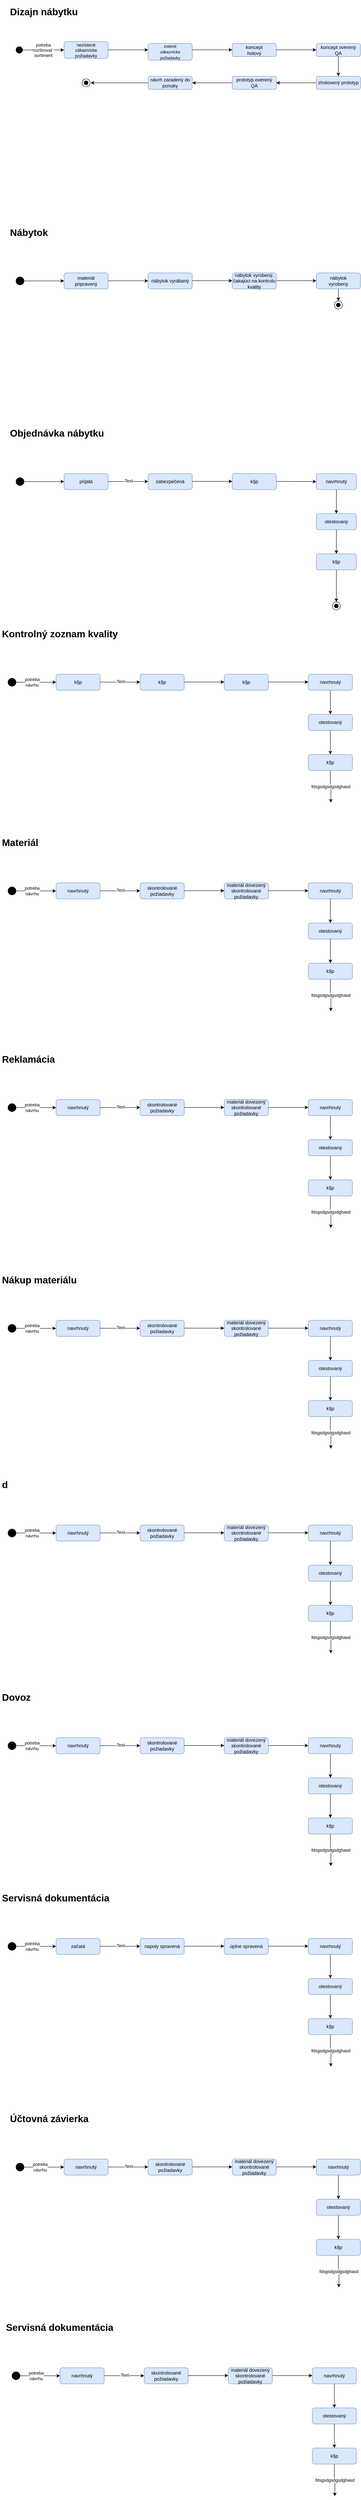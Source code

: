 <mxfile version="20.5.3" type="github">
  <diagram id="5nqnSMQBZ_BNACH58uK6" name="Page-1">
    <mxGraphModel dx="2370" dy="3533" grid="1" gridSize="10" guides="1" tooltips="1" connect="1" arrows="1" fold="1" page="1" pageScale="1" pageWidth="850" pageHeight="1100" math="0" shadow="0">
      <root>
        <mxCell id="0" />
        <mxCell id="1" parent="0" />
        <mxCell id="oIq1Fcmr9-6_nXg10YBY-58" value="" style="group" parent="1" vertex="1" connectable="0">
          <mxGeometry x="160" y="160" width="880" height="440" as="geometry" />
        </mxCell>
        <mxCell id="oIq1Fcmr9-6_nXg10YBY-4" value="&lt;h1&gt;Kontrolný zoznam kvality&lt;/h1&gt;" style="text;html=1;strokeColor=none;fillColor=none;spacing=5;spacingTop=-20;whiteSpace=wrap;overflow=hidden;rounded=0;" parent="oIq1Fcmr9-6_nXg10YBY-58" vertex="1">
          <mxGeometry width="330" height="40" as="geometry" />
        </mxCell>
        <mxCell id="oIq1Fcmr9-6_nXg10YBY-18" value="" style="ellipse;whiteSpace=wrap;html=1;aspect=fixed;fillColor=#000000;" parent="oIq1Fcmr9-6_nXg10YBY-58" vertex="1">
          <mxGeometry x="20" y="130.0" width="20" height="20" as="geometry" />
        </mxCell>
        <mxCell id="oIq1Fcmr9-6_nXg10YBY-19" value="k§p" style="rounded=1;whiteSpace=wrap;html=1;labelBackgroundColor=none;fillColor=#dae8fc;strokeColor=#6c8ebf;" parent="oIq1Fcmr9-6_nXg10YBY-58" vertex="1">
          <mxGeometry x="140" y="120" width="110" height="40" as="geometry" />
        </mxCell>
        <mxCell id="oIq1Fcmr9-6_nXg10YBY-29" style="edgeStyle=orthogonalEdgeStyle;rounded=0;orthogonalLoop=1;jettySize=auto;html=1;exitX=1;exitY=0.5;exitDx=0;exitDy=0;entryX=0;entryY=0.5;entryDx=0;entryDy=0;labelBackgroundColor=#FFFFFF;" parent="oIq1Fcmr9-6_nXg10YBY-58" source="oIq1Fcmr9-6_nXg10YBY-18" target="oIq1Fcmr9-6_nXg10YBY-19" edge="1">
          <mxGeometry relative="1" as="geometry" />
        </mxCell>
        <mxCell id="oIq1Fcmr9-6_nXg10YBY-60" value="potreba &lt;br&gt;návrhu" style="edgeLabel;html=1;align=center;verticalAlign=middle;resizable=0;points=[];fontColor=default;" parent="oIq1Fcmr9-6_nXg10YBY-29" vertex="1" connectable="0">
          <mxGeometry x="-0.38" y="-1" relative="1" as="geometry">
            <mxPoint x="9" y="-1" as="offset" />
          </mxGeometry>
        </mxCell>
        <mxCell id="oIq1Fcmr9-6_nXg10YBY-30" style="edgeStyle=orthogonalEdgeStyle;rounded=0;orthogonalLoop=1;jettySize=auto;html=1;exitX=1;exitY=0.5;exitDx=0;exitDy=0;entryX=0;entryY=0.5;entryDx=0;entryDy=0;labelBackgroundColor=#FFFFFF;" parent="oIq1Fcmr9-6_nXg10YBY-58" edge="1">
          <mxGeometry relative="1" as="geometry">
            <mxPoint x="250" y="139.71" as="sourcePoint" />
            <mxPoint x="350" y="139.71" as="targetPoint" />
          </mxGeometry>
        </mxCell>
        <mxCell id="oIq1Fcmr9-6_nXg10YBY-61" value="Text" style="edgeLabel;html=1;align=center;verticalAlign=middle;resizable=0;points=[];fontColor=default;" parent="oIq1Fcmr9-6_nXg10YBY-30" vertex="1" connectable="0">
          <mxGeometry x="0.009" y="2" relative="1" as="geometry">
            <mxPoint as="offset" />
          </mxGeometry>
        </mxCell>
        <mxCell id="oIq1Fcmr9-6_nXg10YBY-31" value="k§p" style="rounded=1;whiteSpace=wrap;html=1;labelBackgroundColor=none;fillColor=#dae8fc;strokeColor=#6c8ebf;" parent="oIq1Fcmr9-6_nXg10YBY-58" vertex="1">
          <mxGeometry x="350" y="120" width="110" height="40" as="geometry" />
        </mxCell>
        <mxCell id="oIq1Fcmr9-6_nXg10YBY-32" style="edgeStyle=orthogonalEdgeStyle;rounded=0;orthogonalLoop=1;jettySize=auto;html=1;exitX=1;exitY=0.5;exitDx=0;exitDy=0;entryX=0;entryY=0.5;entryDx=0;entryDy=0;labelBackgroundColor=#FFFFFF;" parent="oIq1Fcmr9-6_nXg10YBY-58" edge="1">
          <mxGeometry relative="1" as="geometry">
            <mxPoint x="460" y="139.5" as="sourcePoint" />
            <mxPoint x="560" y="139.5" as="targetPoint" />
          </mxGeometry>
        </mxCell>
        <mxCell id="oIq1Fcmr9-6_nXg10YBY-33" value="k§p" style="rounded=1;whiteSpace=wrap;html=1;labelBackgroundColor=none;fillColor=#dae8fc;strokeColor=#6c8ebf;" parent="oIq1Fcmr9-6_nXg10YBY-58" vertex="1">
          <mxGeometry x="560" y="120" width="110" height="40" as="geometry" />
        </mxCell>
        <mxCell id="oIq1Fcmr9-6_nXg10YBY-34" style="edgeStyle=orthogonalEdgeStyle;rounded=0;orthogonalLoop=1;jettySize=auto;html=1;exitX=1;exitY=0.5;exitDx=0;exitDy=0;entryX=0;entryY=0.5;entryDx=0;entryDy=0;labelBackgroundColor=#FFFFFF;" parent="oIq1Fcmr9-6_nXg10YBY-58" edge="1">
          <mxGeometry relative="1" as="geometry">
            <mxPoint x="670" y="139.5" as="sourcePoint" />
            <mxPoint x="770" y="139.5" as="targetPoint" />
          </mxGeometry>
        </mxCell>
        <mxCell id="oIq1Fcmr9-6_nXg10YBY-35" value="navrhnutý" style="rounded=1;whiteSpace=wrap;html=1;labelBackgroundColor=none;fillColor=#dae8fc;strokeColor=#6c8ebf;" parent="oIq1Fcmr9-6_nXg10YBY-58" vertex="1">
          <mxGeometry x="770" y="120" width="110" height="40" as="geometry" />
        </mxCell>
        <mxCell id="oIq1Fcmr9-6_nXg10YBY-37" value="otestovaný" style="rounded=1;whiteSpace=wrap;html=1;labelBackgroundColor=none;fillColor=#dae8fc;strokeColor=#6c8ebf;" parent="oIq1Fcmr9-6_nXg10YBY-58" vertex="1">
          <mxGeometry x="770" y="220" width="110" height="40" as="geometry" />
        </mxCell>
        <mxCell id="oIq1Fcmr9-6_nXg10YBY-39" style="edgeStyle=orthogonalEdgeStyle;rounded=0;orthogonalLoop=1;jettySize=auto;html=1;exitX=0.5;exitY=1;exitDx=0;exitDy=0;entryX=0.5;entryY=0;entryDx=0;entryDy=0;labelBackgroundColor=#FFFFFF;" parent="oIq1Fcmr9-6_nXg10YBY-58" source="oIq1Fcmr9-6_nXg10YBY-35" target="oIq1Fcmr9-6_nXg10YBY-37" edge="1">
          <mxGeometry relative="1" as="geometry" />
        </mxCell>
        <mxCell id="oIq1Fcmr9-6_nXg10YBY-43" value="fdsgsdgsdgsdghasd" style="edgeStyle=orthogonalEdgeStyle;rounded=0;orthogonalLoop=1;jettySize=auto;html=1;exitX=0.5;exitY=1;exitDx=0;exitDy=0;labelBackgroundColor=#FFFFFF;entryX=0.5;entryY=0;entryDx=0;entryDy=0;" parent="oIq1Fcmr9-6_nXg10YBY-58" source="oIq1Fcmr9-6_nXg10YBY-38" edge="1">
          <mxGeometry relative="1" as="geometry">
            <mxPoint x="826" y="440" as="targetPoint" />
          </mxGeometry>
        </mxCell>
        <mxCell id="oIq1Fcmr9-6_nXg10YBY-38" value="k§p" style="rounded=1;whiteSpace=wrap;html=1;labelBackgroundColor=none;fillColor=#dae8fc;strokeColor=#6c8ebf;" parent="oIq1Fcmr9-6_nXg10YBY-58" vertex="1">
          <mxGeometry x="770" y="320" width="110" height="40" as="geometry" />
        </mxCell>
        <mxCell id="oIq1Fcmr9-6_nXg10YBY-41" style="edgeStyle=orthogonalEdgeStyle;rounded=0;orthogonalLoop=1;jettySize=auto;html=1;exitX=0.5;exitY=1;exitDx=0;exitDy=0;entryX=0.5;entryY=0;entryDx=0;entryDy=0;labelBackgroundColor=#FFFFFF;" parent="oIq1Fcmr9-6_nXg10YBY-58" source="oIq1Fcmr9-6_nXg10YBY-37" target="oIq1Fcmr9-6_nXg10YBY-38" edge="1">
          <mxGeometry relative="1" as="geometry" />
        </mxCell>
        <mxCell id="oIq1Fcmr9-6_nXg10YBY-62" value="" style="group" parent="1" vertex="1" connectable="0">
          <mxGeometry x="160" y="680" width="880" height="440" as="geometry" />
        </mxCell>
        <mxCell id="oIq1Fcmr9-6_nXg10YBY-63" value="&lt;h1&gt;Materiál&lt;/h1&gt;" style="text;html=1;strokeColor=none;fillColor=none;spacing=5;spacingTop=-20;whiteSpace=wrap;overflow=hidden;rounded=0;" parent="oIq1Fcmr9-6_nXg10YBY-62" vertex="1">
          <mxGeometry width="220" height="70" as="geometry" />
        </mxCell>
        <mxCell id="oIq1Fcmr9-6_nXg10YBY-64" value="" style="ellipse;whiteSpace=wrap;html=1;aspect=fixed;fillColor=#000000;" parent="oIq1Fcmr9-6_nXg10YBY-62" vertex="1">
          <mxGeometry x="20" y="130.0" width="20" height="20" as="geometry" />
        </mxCell>
        <mxCell id="oIq1Fcmr9-6_nXg10YBY-65" value="navrhnutý" style="rounded=1;whiteSpace=wrap;html=1;labelBackgroundColor=none;fillColor=#dae8fc;strokeColor=#6c8ebf;" parent="oIq1Fcmr9-6_nXg10YBY-62" vertex="1">
          <mxGeometry x="140" y="120" width="110" height="40" as="geometry" />
        </mxCell>
        <mxCell id="oIq1Fcmr9-6_nXg10YBY-66" style="edgeStyle=orthogonalEdgeStyle;rounded=0;orthogonalLoop=1;jettySize=auto;html=1;exitX=1;exitY=0.5;exitDx=0;exitDy=0;entryX=0;entryY=0.5;entryDx=0;entryDy=0;labelBackgroundColor=#FFFFFF;" parent="oIq1Fcmr9-6_nXg10YBY-62" source="oIq1Fcmr9-6_nXg10YBY-64" target="oIq1Fcmr9-6_nXg10YBY-65" edge="1">
          <mxGeometry relative="1" as="geometry" />
        </mxCell>
        <mxCell id="oIq1Fcmr9-6_nXg10YBY-67" value="potreba &lt;br&gt;návrhu" style="edgeLabel;html=1;align=center;verticalAlign=middle;resizable=0;points=[];fontColor=default;" parent="oIq1Fcmr9-6_nXg10YBY-66" vertex="1" connectable="0">
          <mxGeometry x="-0.38" y="-1" relative="1" as="geometry">
            <mxPoint x="9" y="-1" as="offset" />
          </mxGeometry>
        </mxCell>
        <mxCell id="oIq1Fcmr9-6_nXg10YBY-68" style="edgeStyle=orthogonalEdgeStyle;rounded=0;orthogonalLoop=1;jettySize=auto;html=1;exitX=1;exitY=0.5;exitDx=0;exitDy=0;entryX=0;entryY=0.5;entryDx=0;entryDy=0;labelBackgroundColor=#FFFFFF;" parent="oIq1Fcmr9-6_nXg10YBY-62" edge="1">
          <mxGeometry relative="1" as="geometry">
            <mxPoint x="250" y="139.71" as="sourcePoint" />
            <mxPoint x="350" y="139.71" as="targetPoint" />
          </mxGeometry>
        </mxCell>
        <mxCell id="oIq1Fcmr9-6_nXg10YBY-69" value="Text" style="edgeLabel;html=1;align=center;verticalAlign=middle;resizable=0;points=[];fontColor=default;" parent="oIq1Fcmr9-6_nXg10YBY-68" vertex="1" connectable="0">
          <mxGeometry x="0.009" y="2" relative="1" as="geometry">
            <mxPoint as="offset" />
          </mxGeometry>
        </mxCell>
        <mxCell id="oIq1Fcmr9-6_nXg10YBY-70" value="skontrolované&lt;br&gt;požiadavky" style="rounded=1;whiteSpace=wrap;html=1;labelBackgroundColor=none;fillColor=#dae8fc;strokeColor=#6c8ebf;" parent="oIq1Fcmr9-6_nXg10YBY-62" vertex="1">
          <mxGeometry x="350" y="120" width="110" height="40" as="geometry" />
        </mxCell>
        <mxCell id="oIq1Fcmr9-6_nXg10YBY-71" style="edgeStyle=orthogonalEdgeStyle;rounded=0;orthogonalLoop=1;jettySize=auto;html=1;exitX=1;exitY=0.5;exitDx=0;exitDy=0;entryX=0;entryY=0.5;entryDx=0;entryDy=0;labelBackgroundColor=#FFFFFF;" parent="oIq1Fcmr9-6_nXg10YBY-62" edge="1">
          <mxGeometry relative="1" as="geometry">
            <mxPoint x="460" y="139.5" as="sourcePoint" />
            <mxPoint x="560" y="139.5" as="targetPoint" />
          </mxGeometry>
        </mxCell>
        <mxCell id="oIq1Fcmr9-6_nXg10YBY-72" value="materiál dovezený&lt;br&gt;skontrolované požiadavky" style="rounded=1;whiteSpace=wrap;html=1;labelBackgroundColor=none;fillColor=#dae8fc;strokeColor=#6c8ebf;" parent="oIq1Fcmr9-6_nXg10YBY-62" vertex="1">
          <mxGeometry x="560" y="120" width="110" height="40" as="geometry" />
        </mxCell>
        <mxCell id="oIq1Fcmr9-6_nXg10YBY-73" style="edgeStyle=orthogonalEdgeStyle;rounded=0;orthogonalLoop=1;jettySize=auto;html=1;exitX=1;exitY=0.5;exitDx=0;exitDy=0;entryX=0;entryY=0.5;entryDx=0;entryDy=0;labelBackgroundColor=#FFFFFF;" parent="oIq1Fcmr9-6_nXg10YBY-62" edge="1">
          <mxGeometry relative="1" as="geometry">
            <mxPoint x="670" y="139.5" as="sourcePoint" />
            <mxPoint x="770" y="139.5" as="targetPoint" />
          </mxGeometry>
        </mxCell>
        <mxCell id="oIq1Fcmr9-6_nXg10YBY-74" value="navrhnutý" style="rounded=1;whiteSpace=wrap;html=1;labelBackgroundColor=none;fillColor=#dae8fc;strokeColor=#6c8ebf;" parent="oIq1Fcmr9-6_nXg10YBY-62" vertex="1">
          <mxGeometry x="770" y="120" width="110" height="40" as="geometry" />
        </mxCell>
        <mxCell id="oIq1Fcmr9-6_nXg10YBY-75" value="otestovaný" style="rounded=1;whiteSpace=wrap;html=1;labelBackgroundColor=none;fillColor=#dae8fc;strokeColor=#6c8ebf;" parent="oIq1Fcmr9-6_nXg10YBY-62" vertex="1">
          <mxGeometry x="770" y="220" width="110" height="40" as="geometry" />
        </mxCell>
        <mxCell id="oIq1Fcmr9-6_nXg10YBY-76" style="edgeStyle=orthogonalEdgeStyle;rounded=0;orthogonalLoop=1;jettySize=auto;html=1;exitX=0.5;exitY=1;exitDx=0;exitDy=0;entryX=0.5;entryY=0;entryDx=0;entryDy=0;labelBackgroundColor=#FFFFFF;" parent="oIq1Fcmr9-6_nXg10YBY-62" source="oIq1Fcmr9-6_nXg10YBY-74" target="oIq1Fcmr9-6_nXg10YBY-75" edge="1">
          <mxGeometry relative="1" as="geometry" />
        </mxCell>
        <mxCell id="oIq1Fcmr9-6_nXg10YBY-77" value="fdsgsdgsdgsdghasd" style="edgeStyle=orthogonalEdgeStyle;rounded=0;orthogonalLoop=1;jettySize=auto;html=1;exitX=0.5;exitY=1;exitDx=0;exitDy=0;labelBackgroundColor=#FFFFFF;entryX=0.5;entryY=0;entryDx=0;entryDy=0;" parent="oIq1Fcmr9-6_nXg10YBY-62" source="oIq1Fcmr9-6_nXg10YBY-78" edge="1">
          <mxGeometry relative="1" as="geometry">
            <mxPoint x="826" y="440" as="targetPoint" />
          </mxGeometry>
        </mxCell>
        <mxCell id="oIq1Fcmr9-6_nXg10YBY-78" value="k§p" style="rounded=1;whiteSpace=wrap;html=1;labelBackgroundColor=none;fillColor=#dae8fc;strokeColor=#6c8ebf;" parent="oIq1Fcmr9-6_nXg10YBY-62" vertex="1">
          <mxGeometry x="770" y="320" width="110" height="40" as="geometry" />
        </mxCell>
        <mxCell id="oIq1Fcmr9-6_nXg10YBY-79" style="edgeStyle=orthogonalEdgeStyle;rounded=0;orthogonalLoop=1;jettySize=auto;html=1;exitX=0.5;exitY=1;exitDx=0;exitDy=0;entryX=0.5;entryY=0;entryDx=0;entryDy=0;labelBackgroundColor=#FFFFFF;" parent="oIq1Fcmr9-6_nXg10YBY-62" source="oIq1Fcmr9-6_nXg10YBY-75" target="oIq1Fcmr9-6_nXg10YBY-78" edge="1">
          <mxGeometry relative="1" as="geometry" />
        </mxCell>
        <mxCell id="oIq1Fcmr9-6_nXg10YBY-80" value="" style="group" parent="1" vertex="1" connectable="0">
          <mxGeometry x="180" y="-340" width="880" height="440" as="geometry" />
        </mxCell>
        <mxCell id="oIq1Fcmr9-6_nXg10YBY-81" value="&lt;h1&gt;Objednávka nábytku&lt;/h1&gt;" style="text;html=1;strokeColor=none;fillColor=none;spacing=5;spacingTop=-20;whiteSpace=wrap;overflow=hidden;rounded=0;" parent="oIq1Fcmr9-6_nXg10YBY-80" vertex="1">
          <mxGeometry width="270" height="40" as="geometry" />
        </mxCell>
        <mxCell id="oIq1Fcmr9-6_nXg10YBY-82" value="" style="ellipse;whiteSpace=wrap;html=1;aspect=fixed;fillColor=#000000;" parent="oIq1Fcmr9-6_nXg10YBY-80" vertex="1">
          <mxGeometry x="20" y="130.0" width="20" height="20" as="geometry" />
        </mxCell>
        <mxCell id="oIq1Fcmr9-6_nXg10YBY-83" value="prijatá" style="rounded=1;whiteSpace=wrap;html=1;labelBackgroundColor=none;fillColor=#dae8fc;strokeColor=#6c8ebf;" parent="oIq1Fcmr9-6_nXg10YBY-80" vertex="1">
          <mxGeometry x="140" y="120" width="110" height="40" as="geometry" />
        </mxCell>
        <mxCell id="oIq1Fcmr9-6_nXg10YBY-84" value="" style="edgeStyle=orthogonalEdgeStyle;rounded=0;orthogonalLoop=1;jettySize=auto;html=1;exitX=1;exitY=0.5;exitDx=0;exitDy=0;entryX=0;entryY=0.5;entryDx=0;entryDy=0;labelBackgroundColor=#FFFFFF;" parent="oIq1Fcmr9-6_nXg10YBY-80" source="oIq1Fcmr9-6_nXg10YBY-82" target="oIq1Fcmr9-6_nXg10YBY-83" edge="1">
          <mxGeometry relative="1" as="geometry" />
        </mxCell>
        <mxCell id="oIq1Fcmr9-6_nXg10YBY-86" style="edgeStyle=orthogonalEdgeStyle;rounded=0;orthogonalLoop=1;jettySize=auto;html=1;exitX=1;exitY=0.5;exitDx=0;exitDy=0;entryX=0;entryY=0.5;entryDx=0;entryDy=0;labelBackgroundColor=#FFFFFF;" parent="oIq1Fcmr9-6_nXg10YBY-80" edge="1">
          <mxGeometry relative="1" as="geometry">
            <mxPoint x="250" y="139.71" as="sourcePoint" />
            <mxPoint x="350" y="139.71" as="targetPoint" />
          </mxGeometry>
        </mxCell>
        <mxCell id="oIq1Fcmr9-6_nXg10YBY-87" value="Text" style="edgeLabel;html=1;align=center;verticalAlign=middle;resizable=0;points=[];fontColor=default;" parent="oIq1Fcmr9-6_nXg10YBY-86" vertex="1" connectable="0">
          <mxGeometry x="0.009" y="2" relative="1" as="geometry">
            <mxPoint as="offset" />
          </mxGeometry>
        </mxCell>
        <mxCell id="oIq1Fcmr9-6_nXg10YBY-88" value="zabezpečená" style="rounded=1;whiteSpace=wrap;html=1;labelBackgroundColor=none;fillColor=#dae8fc;strokeColor=#6c8ebf;" parent="oIq1Fcmr9-6_nXg10YBY-80" vertex="1">
          <mxGeometry x="350" y="120" width="110" height="40" as="geometry" />
        </mxCell>
        <mxCell id="oIq1Fcmr9-6_nXg10YBY-89" style="edgeStyle=orthogonalEdgeStyle;rounded=0;orthogonalLoop=1;jettySize=auto;html=1;exitX=1;exitY=0.5;exitDx=0;exitDy=0;entryX=0;entryY=0.5;entryDx=0;entryDy=0;labelBackgroundColor=#FFFFFF;" parent="oIq1Fcmr9-6_nXg10YBY-80" edge="1">
          <mxGeometry relative="1" as="geometry">
            <mxPoint x="460" y="139.5" as="sourcePoint" />
            <mxPoint x="560" y="139.5" as="targetPoint" />
          </mxGeometry>
        </mxCell>
        <mxCell id="oIq1Fcmr9-6_nXg10YBY-90" value="k§p" style="rounded=1;whiteSpace=wrap;html=1;labelBackgroundColor=none;fillColor=#dae8fc;strokeColor=#6c8ebf;" parent="oIq1Fcmr9-6_nXg10YBY-80" vertex="1">
          <mxGeometry x="560" y="120" width="110" height="40" as="geometry" />
        </mxCell>
        <mxCell id="oIq1Fcmr9-6_nXg10YBY-91" style="edgeStyle=orthogonalEdgeStyle;rounded=0;orthogonalLoop=1;jettySize=auto;html=1;exitX=1;exitY=0.5;exitDx=0;exitDy=0;labelBackgroundColor=#FFFFFF;entryX=0;entryY=0.5;entryDx=0;entryDy=0;" parent="oIq1Fcmr9-6_nXg10YBY-80" edge="1" target="oIq1Fcmr9-6_nXg10YBY-92">
          <mxGeometry relative="1" as="geometry">
            <mxPoint x="670" y="139.5" as="sourcePoint" />
            <mxPoint x="760" y="140" as="targetPoint" />
          </mxGeometry>
        </mxCell>
        <mxCell id="oIq1Fcmr9-6_nXg10YBY-92" value="navrhnutý" style="rounded=1;whiteSpace=wrap;html=1;labelBackgroundColor=none;fillColor=#dae8fc;strokeColor=#6c8ebf;" parent="oIq1Fcmr9-6_nXg10YBY-80" vertex="1">
          <mxGeometry x="770" y="120" width="100" height="40" as="geometry" />
        </mxCell>
        <mxCell id="oIq1Fcmr9-6_nXg10YBY-93" value="otestovaný" style="rounded=1;whiteSpace=wrap;html=1;labelBackgroundColor=none;fillColor=#dae8fc;strokeColor=#6c8ebf;" parent="oIq1Fcmr9-6_nXg10YBY-80" vertex="1">
          <mxGeometry x="770" y="220" width="100" height="40" as="geometry" />
        </mxCell>
        <mxCell id="oIq1Fcmr9-6_nXg10YBY-94" style="edgeStyle=orthogonalEdgeStyle;rounded=0;orthogonalLoop=1;jettySize=auto;html=1;exitX=0.5;exitY=1;exitDx=0;exitDy=0;entryX=0.5;entryY=0;entryDx=0;entryDy=0;labelBackgroundColor=#FFFFFF;" parent="oIq1Fcmr9-6_nXg10YBY-80" source="oIq1Fcmr9-6_nXg10YBY-92" target="oIq1Fcmr9-6_nXg10YBY-93" edge="1">
          <mxGeometry relative="1" as="geometry" />
        </mxCell>
        <mxCell id="oIq1Fcmr9-6_nXg10YBY-96" value="k§p" style="rounded=1;whiteSpace=wrap;html=1;labelBackgroundColor=none;fillColor=#dae8fc;strokeColor=#6c8ebf;" parent="oIq1Fcmr9-6_nXg10YBY-80" vertex="1">
          <mxGeometry x="770" y="320" width="100" height="40" as="geometry" />
        </mxCell>
        <mxCell id="oIq1Fcmr9-6_nXg10YBY-97" style="edgeStyle=orthogonalEdgeStyle;rounded=0;orthogonalLoop=1;jettySize=auto;html=1;exitX=0.5;exitY=1;exitDx=0;exitDy=0;entryX=0.5;entryY=0;entryDx=0;entryDy=0;labelBackgroundColor=#FFFFFF;" parent="oIq1Fcmr9-6_nXg10YBY-80" source="oIq1Fcmr9-6_nXg10YBY-93" target="oIq1Fcmr9-6_nXg10YBY-96" edge="1">
          <mxGeometry relative="1" as="geometry" />
        </mxCell>
        <mxCell id="oIq1Fcmr9-6_nXg10YBY-98" value="" style="group" parent="1" vertex="1" connectable="0">
          <mxGeometry x="180" y="-840" width="880" height="440" as="geometry" />
        </mxCell>
        <mxCell id="oIq1Fcmr9-6_nXg10YBY-99" value="&lt;h1&gt;Nábytok&lt;/h1&gt;" style="text;html=1;strokeColor=none;fillColor=none;spacing=5;spacingTop=-20;whiteSpace=wrap;overflow=hidden;rounded=0;" parent="oIq1Fcmr9-6_nXg10YBY-98" vertex="1">
          <mxGeometry width="190" height="40" as="geometry" />
        </mxCell>
        <mxCell id="oIq1Fcmr9-6_nXg10YBY-100" value="" style="ellipse;whiteSpace=wrap;html=1;aspect=fixed;fillColor=#000000;" parent="oIq1Fcmr9-6_nXg10YBY-98" vertex="1">
          <mxGeometry x="20" y="130.0" width="20" height="20" as="geometry" />
        </mxCell>
        <mxCell id="oIq1Fcmr9-6_nXg10YBY-101" value="materiál &lt;br&gt;pripravený" style="rounded=1;whiteSpace=wrap;html=1;labelBackgroundColor=none;fillColor=#dae8fc;strokeColor=#6c8ebf;" parent="oIq1Fcmr9-6_nXg10YBY-98" vertex="1">
          <mxGeometry x="140" y="120" width="110" height="40" as="geometry" />
        </mxCell>
        <mxCell id="oIq1Fcmr9-6_nXg10YBY-102" style="edgeStyle=orthogonalEdgeStyle;rounded=0;orthogonalLoop=1;jettySize=auto;html=1;exitX=1;exitY=0.5;exitDx=0;exitDy=0;entryX=0;entryY=0.5;entryDx=0;entryDy=0;labelBackgroundColor=#FFFFFF;" parent="oIq1Fcmr9-6_nXg10YBY-98" source="oIq1Fcmr9-6_nXg10YBY-100" target="oIq1Fcmr9-6_nXg10YBY-101" edge="1">
          <mxGeometry relative="1" as="geometry" />
        </mxCell>
        <mxCell id="oIq1Fcmr9-6_nXg10YBY-104" style="edgeStyle=orthogonalEdgeStyle;rounded=0;orthogonalLoop=1;jettySize=auto;html=1;exitX=1;exitY=0.5;exitDx=0;exitDy=0;entryX=0;entryY=0.5;entryDx=0;entryDy=0;labelBackgroundColor=#FFFFFF;" parent="oIq1Fcmr9-6_nXg10YBY-98" edge="1">
          <mxGeometry relative="1" as="geometry">
            <mxPoint x="250" y="139.71" as="sourcePoint" />
            <mxPoint x="350" y="139.71" as="targetPoint" />
          </mxGeometry>
        </mxCell>
        <mxCell id="oIq1Fcmr9-6_nXg10YBY-106" value="nábytok vyrábaný" style="rounded=1;whiteSpace=wrap;html=1;labelBackgroundColor=none;fillColor=#dae8fc;strokeColor=#6c8ebf;" parent="oIq1Fcmr9-6_nXg10YBY-98" vertex="1">
          <mxGeometry x="350" y="120" width="110" height="40" as="geometry" />
        </mxCell>
        <mxCell id="oIq1Fcmr9-6_nXg10YBY-107" style="edgeStyle=orthogonalEdgeStyle;rounded=0;orthogonalLoop=1;jettySize=auto;html=1;exitX=1;exitY=0.5;exitDx=0;exitDy=0;entryX=0;entryY=0.5;entryDx=0;entryDy=0;labelBackgroundColor=#FFFFFF;" parent="oIq1Fcmr9-6_nXg10YBY-98" edge="1">
          <mxGeometry relative="1" as="geometry">
            <mxPoint x="460" y="139.5" as="sourcePoint" />
            <mxPoint x="560" y="139.5" as="targetPoint" />
          </mxGeometry>
        </mxCell>
        <mxCell id="oIq1Fcmr9-6_nXg10YBY-108" value="&lt;span style=&quot;font-weight: normal;&quot;&gt;nábytok vyrobený,&lt;br&gt;čakajúci na kontrolu kvality&lt;/span&gt;" style="rounded=1;whiteSpace=wrap;html=1;labelBackgroundColor=none;fillColor=#dae8fc;strokeColor=#6c8ebf;fontStyle=1" parent="oIq1Fcmr9-6_nXg10YBY-98" vertex="1">
          <mxGeometry x="560" y="120" width="110" height="40" as="geometry" />
        </mxCell>
        <mxCell id="oIq1Fcmr9-6_nXg10YBY-109" style="edgeStyle=orthogonalEdgeStyle;rounded=0;orthogonalLoop=1;jettySize=auto;html=1;exitX=1;exitY=0.5;exitDx=0;exitDy=0;entryX=0;entryY=0.5;entryDx=0;entryDy=0;labelBackgroundColor=#FFFFFF;" parent="oIq1Fcmr9-6_nXg10YBY-98" edge="1">
          <mxGeometry relative="1" as="geometry">
            <mxPoint x="670" y="139.5" as="sourcePoint" />
            <mxPoint x="770" y="139.5" as="targetPoint" />
          </mxGeometry>
        </mxCell>
        <mxCell id="F-Ds0-RrFE4fpmCMTDMh-23" value="nábytok &lt;br&gt;vyrobený" style="rounded=1;whiteSpace=wrap;html=1;labelBackgroundColor=none;fillColor=#dae8fc;strokeColor=#6c8ebf;" vertex="1" parent="oIq1Fcmr9-6_nXg10YBY-98">
          <mxGeometry x="770" y="120" width="110" height="40" as="geometry" />
        </mxCell>
        <mxCell id="F-Ds0-RrFE4fpmCMTDMh-17" value="" style="group" vertex="1" connectable="0" parent="oIq1Fcmr9-6_nXg10YBY-98">
          <mxGeometry x="815" y="190" width="20" height="20" as="geometry" />
        </mxCell>
        <mxCell id="F-Ds0-RrFE4fpmCMTDMh-18" value="" style="ellipse;whiteSpace=wrap;html=1;aspect=fixed;" vertex="1" parent="F-Ds0-RrFE4fpmCMTDMh-17">
          <mxGeometry width="20" height="20" as="geometry" />
        </mxCell>
        <mxCell id="F-Ds0-RrFE4fpmCMTDMh-19" value="" style="ellipse;whiteSpace=wrap;html=1;aspect=fixed;fillColor=#000000;" vertex="1" parent="F-Ds0-RrFE4fpmCMTDMh-17">
          <mxGeometry x="5" y="5" width="10" height="10" as="geometry" />
        </mxCell>
        <mxCell id="oIq1Fcmr9-6_nXg10YBY-116" value="" style="group" parent="1" vertex="1" connectable="0">
          <mxGeometry x="160" y="1220" width="880" height="440" as="geometry" />
        </mxCell>
        <mxCell id="oIq1Fcmr9-6_nXg10YBY-117" value="&lt;h1&gt;Reklamácia&lt;/h1&gt;" style="text;html=1;strokeColor=none;fillColor=none;spacing=5;spacingTop=-20;whiteSpace=wrap;overflow=hidden;rounded=0;" parent="oIq1Fcmr9-6_nXg10YBY-116" vertex="1">
          <mxGeometry width="250" height="40" as="geometry" />
        </mxCell>
        <mxCell id="oIq1Fcmr9-6_nXg10YBY-118" value="" style="ellipse;whiteSpace=wrap;html=1;aspect=fixed;fillColor=#000000;" parent="oIq1Fcmr9-6_nXg10YBY-116" vertex="1">
          <mxGeometry x="20" y="130.0" width="20" height="20" as="geometry" />
        </mxCell>
        <mxCell id="oIq1Fcmr9-6_nXg10YBY-119" value="navrhnutý" style="rounded=1;whiteSpace=wrap;html=1;labelBackgroundColor=none;fillColor=#dae8fc;strokeColor=#6c8ebf;" parent="oIq1Fcmr9-6_nXg10YBY-116" vertex="1">
          <mxGeometry x="140" y="120" width="110" height="40" as="geometry" />
        </mxCell>
        <mxCell id="oIq1Fcmr9-6_nXg10YBY-120" style="edgeStyle=orthogonalEdgeStyle;rounded=0;orthogonalLoop=1;jettySize=auto;html=1;exitX=1;exitY=0.5;exitDx=0;exitDy=0;entryX=0;entryY=0.5;entryDx=0;entryDy=0;labelBackgroundColor=#FFFFFF;" parent="oIq1Fcmr9-6_nXg10YBY-116" source="oIq1Fcmr9-6_nXg10YBY-118" target="oIq1Fcmr9-6_nXg10YBY-119" edge="1">
          <mxGeometry relative="1" as="geometry" />
        </mxCell>
        <mxCell id="oIq1Fcmr9-6_nXg10YBY-121" value="potreba &lt;br&gt;návrhu" style="edgeLabel;html=1;align=center;verticalAlign=middle;resizable=0;points=[];fontColor=default;" parent="oIq1Fcmr9-6_nXg10YBY-120" vertex="1" connectable="0">
          <mxGeometry x="-0.38" y="-1" relative="1" as="geometry">
            <mxPoint x="9" y="-1" as="offset" />
          </mxGeometry>
        </mxCell>
        <mxCell id="oIq1Fcmr9-6_nXg10YBY-122" style="edgeStyle=orthogonalEdgeStyle;rounded=0;orthogonalLoop=1;jettySize=auto;html=1;exitX=1;exitY=0.5;exitDx=0;exitDy=0;entryX=0;entryY=0.5;entryDx=0;entryDy=0;labelBackgroundColor=#FFFFFF;" parent="oIq1Fcmr9-6_nXg10YBY-116" edge="1">
          <mxGeometry relative="1" as="geometry">
            <mxPoint x="250" y="139.71" as="sourcePoint" />
            <mxPoint x="350" y="139.71" as="targetPoint" />
          </mxGeometry>
        </mxCell>
        <mxCell id="oIq1Fcmr9-6_nXg10YBY-123" value="Text" style="edgeLabel;html=1;align=center;verticalAlign=middle;resizable=0;points=[];fontColor=default;" parent="oIq1Fcmr9-6_nXg10YBY-122" vertex="1" connectable="0">
          <mxGeometry x="0.009" y="2" relative="1" as="geometry">
            <mxPoint as="offset" />
          </mxGeometry>
        </mxCell>
        <mxCell id="oIq1Fcmr9-6_nXg10YBY-124" value="skontrolované&lt;br&gt;požiadavky" style="rounded=1;whiteSpace=wrap;html=1;labelBackgroundColor=none;fillColor=#dae8fc;strokeColor=#6c8ebf;" parent="oIq1Fcmr9-6_nXg10YBY-116" vertex="1">
          <mxGeometry x="350" y="120" width="110" height="40" as="geometry" />
        </mxCell>
        <mxCell id="oIq1Fcmr9-6_nXg10YBY-125" style="edgeStyle=orthogonalEdgeStyle;rounded=0;orthogonalLoop=1;jettySize=auto;html=1;exitX=1;exitY=0.5;exitDx=0;exitDy=0;entryX=0;entryY=0.5;entryDx=0;entryDy=0;labelBackgroundColor=#FFFFFF;" parent="oIq1Fcmr9-6_nXg10YBY-116" edge="1">
          <mxGeometry relative="1" as="geometry">
            <mxPoint x="460" y="139.5" as="sourcePoint" />
            <mxPoint x="560" y="139.5" as="targetPoint" />
          </mxGeometry>
        </mxCell>
        <mxCell id="oIq1Fcmr9-6_nXg10YBY-126" value="materiál dovezený&lt;br&gt;skontrolované požiadavky" style="rounded=1;whiteSpace=wrap;html=1;labelBackgroundColor=none;fillColor=#dae8fc;strokeColor=#6c8ebf;" parent="oIq1Fcmr9-6_nXg10YBY-116" vertex="1">
          <mxGeometry x="560" y="120" width="110" height="40" as="geometry" />
        </mxCell>
        <mxCell id="oIq1Fcmr9-6_nXg10YBY-127" style="edgeStyle=orthogonalEdgeStyle;rounded=0;orthogonalLoop=1;jettySize=auto;html=1;exitX=1;exitY=0.5;exitDx=0;exitDy=0;entryX=0;entryY=0.5;entryDx=0;entryDy=0;labelBackgroundColor=#FFFFFF;" parent="oIq1Fcmr9-6_nXg10YBY-116" edge="1">
          <mxGeometry relative="1" as="geometry">
            <mxPoint x="670" y="139.5" as="sourcePoint" />
            <mxPoint x="770" y="139.5" as="targetPoint" />
          </mxGeometry>
        </mxCell>
        <mxCell id="oIq1Fcmr9-6_nXg10YBY-128" value="navrhnutý" style="rounded=1;whiteSpace=wrap;html=1;labelBackgroundColor=none;fillColor=#dae8fc;strokeColor=#6c8ebf;" parent="oIq1Fcmr9-6_nXg10YBY-116" vertex="1">
          <mxGeometry x="770" y="120" width="110" height="40" as="geometry" />
        </mxCell>
        <mxCell id="oIq1Fcmr9-6_nXg10YBY-129" value="otestovaný" style="rounded=1;whiteSpace=wrap;html=1;labelBackgroundColor=none;fillColor=#dae8fc;strokeColor=#6c8ebf;" parent="oIq1Fcmr9-6_nXg10YBY-116" vertex="1">
          <mxGeometry x="770" y="220" width="110" height="40" as="geometry" />
        </mxCell>
        <mxCell id="oIq1Fcmr9-6_nXg10YBY-130" style="edgeStyle=orthogonalEdgeStyle;rounded=0;orthogonalLoop=1;jettySize=auto;html=1;exitX=0.5;exitY=1;exitDx=0;exitDy=0;entryX=0.5;entryY=0;entryDx=0;entryDy=0;labelBackgroundColor=#FFFFFF;" parent="oIq1Fcmr9-6_nXg10YBY-116" source="oIq1Fcmr9-6_nXg10YBY-128" target="oIq1Fcmr9-6_nXg10YBY-129" edge="1">
          <mxGeometry relative="1" as="geometry" />
        </mxCell>
        <mxCell id="oIq1Fcmr9-6_nXg10YBY-131" value="fdsgsdgsdgsdghasd" style="edgeStyle=orthogonalEdgeStyle;rounded=0;orthogonalLoop=1;jettySize=auto;html=1;exitX=0.5;exitY=1;exitDx=0;exitDy=0;labelBackgroundColor=#FFFFFF;entryX=0.5;entryY=0;entryDx=0;entryDy=0;" parent="oIq1Fcmr9-6_nXg10YBY-116" source="oIq1Fcmr9-6_nXg10YBY-132" edge="1">
          <mxGeometry relative="1" as="geometry">
            <mxPoint x="826" y="440" as="targetPoint" />
          </mxGeometry>
        </mxCell>
        <mxCell id="oIq1Fcmr9-6_nXg10YBY-132" value="k§p" style="rounded=1;whiteSpace=wrap;html=1;labelBackgroundColor=none;fillColor=#dae8fc;strokeColor=#6c8ebf;" parent="oIq1Fcmr9-6_nXg10YBY-116" vertex="1">
          <mxGeometry x="770" y="320" width="110" height="40" as="geometry" />
        </mxCell>
        <mxCell id="oIq1Fcmr9-6_nXg10YBY-133" style="edgeStyle=orthogonalEdgeStyle;rounded=0;orthogonalLoop=1;jettySize=auto;html=1;exitX=0.5;exitY=1;exitDx=0;exitDy=0;entryX=0.5;entryY=0;entryDx=0;entryDy=0;labelBackgroundColor=#FFFFFF;" parent="oIq1Fcmr9-6_nXg10YBY-116" source="oIq1Fcmr9-6_nXg10YBY-129" target="oIq1Fcmr9-6_nXg10YBY-132" edge="1">
          <mxGeometry relative="1" as="geometry" />
        </mxCell>
        <mxCell id="oIq1Fcmr9-6_nXg10YBY-134" value="" style="group" parent="1" vertex="1" connectable="0">
          <mxGeometry x="180" y="-1390" width="880" height="360" as="geometry" />
        </mxCell>
        <mxCell id="oIq1Fcmr9-6_nXg10YBY-135" value="&lt;h1&gt;Dizajn nábytku&lt;/h1&gt;" style="text;html=1;strokeColor=none;fillColor=none;spacing=5;spacingTop=-20;whiteSpace=wrap;overflow=hidden;rounded=0;" parent="oIq1Fcmr9-6_nXg10YBY-134" vertex="1">
          <mxGeometry width="190" height="32.727" as="geometry" />
        </mxCell>
        <mxCell id="oIq1Fcmr9-6_nXg10YBY-136" value="" style="ellipse;whiteSpace=wrap;html=1;aspect=fixed;fillColor=#000000;" parent="oIq1Fcmr9-6_nXg10YBY-134" vertex="1">
          <mxGeometry x="20" y="106.364" width="16.364" height="16.364" as="geometry" />
        </mxCell>
        <mxCell id="oIq1Fcmr9-6_nXg10YBY-137" value="&lt;font style=&quot;font-size: 11px;&quot;&gt;nezistené &lt;br&gt;&lt;div style=&quot;text-align: justify;&quot;&gt;&lt;span style=&quot;background-color: initial;&quot;&gt;zákaznícke&lt;/span&gt;&lt;/div&gt;požiadavky&lt;/font&gt;" style="rounded=1;whiteSpace=wrap;html=1;labelBackgroundColor=none;fillColor=#dae8fc;strokeColor=#6c8ebf;" parent="oIq1Fcmr9-6_nXg10YBY-134" vertex="1">
          <mxGeometry x="140" y="93.64" width="110" height="41.82" as="geometry" />
        </mxCell>
        <mxCell id="oIq1Fcmr9-6_nXg10YBY-138" value="potreba&lt;br&gt;rozširovať&amp;nbsp;&lt;br&gt;sortiment" style="edgeStyle=orthogonalEdgeStyle;rounded=0;orthogonalLoop=1;jettySize=auto;html=1;exitX=1;exitY=0.5;exitDx=0;exitDy=0;entryX=0;entryY=0.5;entryDx=0;entryDy=0;labelBackgroundColor=#FFFFFF;" parent="oIq1Fcmr9-6_nXg10YBY-134" source="oIq1Fcmr9-6_nXg10YBY-136" target="oIq1Fcmr9-6_nXg10YBY-137" edge="1">
          <mxGeometry relative="1" as="geometry" />
        </mxCell>
        <mxCell id="oIq1Fcmr9-6_nXg10YBY-140" value="" style="edgeStyle=orthogonalEdgeStyle;rounded=0;orthogonalLoop=1;jettySize=auto;html=1;exitX=1;exitY=0.5;exitDx=0;exitDy=0;entryX=0;entryY=0.5;entryDx=0;entryDy=0;labelBackgroundColor=#FFFFFF;" parent="oIq1Fcmr9-6_nXg10YBY-134" edge="1">
          <mxGeometry relative="1" as="geometry">
            <mxPoint x="250" y="114.308" as="sourcePoint" />
            <mxPoint x="350" y="114.308" as="targetPoint" />
          </mxGeometry>
        </mxCell>
        <mxCell id="oIq1Fcmr9-6_nXg10YBY-142" value="&lt;font style=&quot;font-size: 10px;&quot;&gt;zistené &lt;br&gt;zákaznícke&lt;br&gt;požiadavky&lt;/font&gt;" style="rounded=1;whiteSpace=wrap;html=1;labelBackgroundColor=none;fillColor=#dae8fc;strokeColor=#6c8ebf;" parent="oIq1Fcmr9-6_nXg10YBY-134" vertex="1">
          <mxGeometry x="350" y="98.18" width="110" height="41.82" as="geometry" />
        </mxCell>
        <mxCell id="oIq1Fcmr9-6_nXg10YBY-143" style="edgeStyle=orthogonalEdgeStyle;rounded=0;orthogonalLoop=1;jettySize=auto;html=1;exitX=1;exitY=0.5;exitDx=0;exitDy=0;entryX=0;entryY=0.5;entryDx=0;entryDy=0;labelBackgroundColor=#FFFFFF;" parent="oIq1Fcmr9-6_nXg10YBY-134" edge="1">
          <mxGeometry relative="1" as="geometry">
            <mxPoint x="460" y="114.136" as="sourcePoint" />
            <mxPoint x="560" y="114.136" as="targetPoint" />
          </mxGeometry>
        </mxCell>
        <mxCell id="oIq1Fcmr9-6_nXg10YBY-144" value="koncept &lt;br&gt;hotový" style="rounded=1;whiteSpace=wrap;html=1;labelBackgroundColor=none;fillColor=#dae8fc;strokeColor=#6c8ebf;" parent="oIq1Fcmr9-6_nXg10YBY-134" vertex="1">
          <mxGeometry x="560" y="98.182" width="110" height="32.727" as="geometry" />
        </mxCell>
        <mxCell id="oIq1Fcmr9-6_nXg10YBY-145" style="edgeStyle=orthogonalEdgeStyle;rounded=0;orthogonalLoop=1;jettySize=auto;html=1;exitX=1;exitY=0.5;exitDx=0;exitDy=0;entryX=0;entryY=0.5;entryDx=0;entryDy=0;labelBackgroundColor=#FFFFFF;" parent="oIq1Fcmr9-6_nXg10YBY-134" edge="1">
          <mxGeometry relative="1" as="geometry">
            <mxPoint x="670" y="114.136" as="sourcePoint" />
            <mxPoint x="770" y="114.136" as="targetPoint" />
          </mxGeometry>
        </mxCell>
        <mxCell id="oIq1Fcmr9-6_nXg10YBY-146" value="koncept overený&lt;br&gt;QA" style="rounded=1;whiteSpace=wrap;html=1;labelBackgroundColor=none;fillColor=#dae8fc;strokeColor=#6c8ebf;" parent="oIq1Fcmr9-6_nXg10YBY-134" vertex="1">
          <mxGeometry x="770" y="98.182" width="110" height="32.727" as="geometry" />
        </mxCell>
        <mxCell id="F-Ds0-RrFE4fpmCMTDMh-12" style="edgeStyle=orthogonalEdgeStyle;rounded=0;orthogonalLoop=1;jettySize=auto;html=1;exitX=0;exitY=0.5;exitDx=0;exitDy=0;entryX=1;entryY=0.5;entryDx=0;entryDy=0;" edge="1" parent="oIq1Fcmr9-6_nXg10YBY-134" source="oIq1Fcmr9-6_nXg10YBY-147" target="oIq1Fcmr9-6_nXg10YBY-150">
          <mxGeometry relative="1" as="geometry">
            <mxPoint x="825" y="261.818" as="targetPoint" />
          </mxGeometry>
        </mxCell>
        <mxCell id="oIq1Fcmr9-6_nXg10YBY-147" value="zhotovený prototyp" style="rounded=1;whiteSpace=wrap;html=1;labelBackgroundColor=none;fillColor=#dae8fc;strokeColor=#6c8ebf;" parent="oIq1Fcmr9-6_nXg10YBY-134" vertex="1">
          <mxGeometry x="770" y="180" width="110" height="32.727" as="geometry" />
        </mxCell>
        <mxCell id="oIq1Fcmr9-6_nXg10YBY-148" style="edgeStyle=orthogonalEdgeStyle;rounded=0;orthogonalLoop=1;jettySize=auto;html=1;exitX=0.5;exitY=1;exitDx=0;exitDy=0;entryX=0.5;entryY=0;entryDx=0;entryDy=0;labelBackgroundColor=#FFFFFF;" parent="oIq1Fcmr9-6_nXg10YBY-134" source="oIq1Fcmr9-6_nXg10YBY-146" target="oIq1Fcmr9-6_nXg10YBY-147" edge="1">
          <mxGeometry relative="1" as="geometry" />
        </mxCell>
        <mxCell id="oIq1Fcmr9-6_nXg10YBY-149" value="" style="edgeStyle=orthogonalEdgeStyle;rounded=0;orthogonalLoop=1;jettySize=auto;html=1;exitX=0;exitY=0.5;exitDx=0;exitDy=0;labelBackgroundColor=#FFFFFF;entryX=1;entryY=0.5;entryDx=0;entryDy=0;" parent="oIq1Fcmr9-6_nXg10YBY-134" source="oIq1Fcmr9-6_nXg10YBY-150" edge="1" target="F-Ds0-RrFE4fpmCMTDMh-2">
          <mxGeometry relative="1" as="geometry">
            <mxPoint x="700" y="278.182" as="targetPoint" />
          </mxGeometry>
        </mxCell>
        <mxCell id="oIq1Fcmr9-6_nXg10YBY-150" value="prototyp overený&lt;br&gt;QA" style="rounded=1;whiteSpace=wrap;html=1;labelBackgroundColor=none;fillColor=#dae8fc;strokeColor=#6c8ebf;" parent="oIq1Fcmr9-6_nXg10YBY-134" vertex="1">
          <mxGeometry x="560" y="180" width="110" height="32.727" as="geometry" />
        </mxCell>
        <mxCell id="F-Ds0-RrFE4fpmCMTDMh-2" value="návrh zaradený do ponuky" style="rounded=1;whiteSpace=wrap;html=1;labelBackgroundColor=none;fillColor=#dae8fc;strokeColor=#6c8ebf;" vertex="1" parent="oIq1Fcmr9-6_nXg10YBY-134">
          <mxGeometry x="350" y="180" width="110" height="32.727" as="geometry" />
        </mxCell>
        <mxCell id="F-Ds0-RrFE4fpmCMTDMh-6" style="edgeStyle=orthogonalEdgeStyle;rounded=0;orthogonalLoop=1;jettySize=auto;html=1;exitX=0;exitY=0.5;exitDx=0;exitDy=0;entryX=1;entryY=0.5;entryDx=0;entryDy=0;" edge="1" parent="oIq1Fcmr9-6_nXg10YBY-134" source="F-Ds0-RrFE4fpmCMTDMh-2">
          <mxGeometry relative="1" as="geometry">
            <mxPoint x="206.364" y="196.364" as="targetPoint" />
          </mxGeometry>
        </mxCell>
        <mxCell id="F-Ds0-RrFE4fpmCMTDMh-104" value="" style="group;fontSize=10;" vertex="1" connectable="0" parent="oIq1Fcmr9-6_nXg10YBY-134">
          <mxGeometry x="185" y="186.36" width="20" height="20" as="geometry" />
        </mxCell>
        <mxCell id="F-Ds0-RrFE4fpmCMTDMh-105" value="" style="ellipse;whiteSpace=wrap;html=1;aspect=fixed;fontSize=10;" vertex="1" parent="F-Ds0-RrFE4fpmCMTDMh-104">
          <mxGeometry width="20" height="20" as="geometry" />
        </mxCell>
        <mxCell id="F-Ds0-RrFE4fpmCMTDMh-106" value="" style="ellipse;whiteSpace=wrap;html=1;aspect=fixed;fillColor=#000000;fontSize=10;" vertex="1" parent="F-Ds0-RrFE4fpmCMTDMh-104">
          <mxGeometry x="5" y="5" width="10" height="10" as="geometry" />
        </mxCell>
        <mxCell id="oIq1Fcmr9-6_nXg10YBY-152" value="" style="group" parent="1" vertex="1" connectable="0">
          <mxGeometry x="160" y="1770" width="880" height="440" as="geometry" />
        </mxCell>
        <mxCell id="oIq1Fcmr9-6_nXg10YBY-153" value="&lt;h1&gt;Nákup materiálu&lt;/h1&gt;" style="text;html=1;strokeColor=none;fillColor=none;spacing=5;spacingTop=-20;whiteSpace=wrap;overflow=hidden;rounded=0;" parent="oIq1Fcmr9-6_nXg10YBY-152" vertex="1">
          <mxGeometry width="230" height="40" as="geometry" />
        </mxCell>
        <mxCell id="oIq1Fcmr9-6_nXg10YBY-154" value="" style="ellipse;whiteSpace=wrap;html=1;aspect=fixed;fillColor=#000000;" parent="oIq1Fcmr9-6_nXg10YBY-152" vertex="1">
          <mxGeometry x="20" y="130.0" width="20" height="20" as="geometry" />
        </mxCell>
        <mxCell id="oIq1Fcmr9-6_nXg10YBY-155" value="navrhnutý" style="rounded=1;whiteSpace=wrap;html=1;labelBackgroundColor=none;fillColor=#dae8fc;strokeColor=#6c8ebf;" parent="oIq1Fcmr9-6_nXg10YBY-152" vertex="1">
          <mxGeometry x="140" y="120" width="110" height="40" as="geometry" />
        </mxCell>
        <mxCell id="oIq1Fcmr9-6_nXg10YBY-156" style="edgeStyle=orthogonalEdgeStyle;rounded=0;orthogonalLoop=1;jettySize=auto;html=1;exitX=1;exitY=0.5;exitDx=0;exitDy=0;entryX=0;entryY=0.5;entryDx=0;entryDy=0;labelBackgroundColor=#FFFFFF;" parent="oIq1Fcmr9-6_nXg10YBY-152" source="oIq1Fcmr9-6_nXg10YBY-154" target="oIq1Fcmr9-6_nXg10YBY-155" edge="1">
          <mxGeometry relative="1" as="geometry" />
        </mxCell>
        <mxCell id="oIq1Fcmr9-6_nXg10YBY-157" value="potreba &lt;br&gt;návrhu" style="edgeLabel;html=1;align=center;verticalAlign=middle;resizable=0;points=[];fontColor=default;" parent="oIq1Fcmr9-6_nXg10YBY-156" vertex="1" connectable="0">
          <mxGeometry x="-0.38" y="-1" relative="1" as="geometry">
            <mxPoint x="9" y="-1" as="offset" />
          </mxGeometry>
        </mxCell>
        <mxCell id="oIq1Fcmr9-6_nXg10YBY-158" style="edgeStyle=orthogonalEdgeStyle;rounded=0;orthogonalLoop=1;jettySize=auto;html=1;exitX=1;exitY=0.5;exitDx=0;exitDy=0;entryX=0;entryY=0.5;entryDx=0;entryDy=0;labelBackgroundColor=#FFFFFF;" parent="oIq1Fcmr9-6_nXg10YBY-152" edge="1">
          <mxGeometry relative="1" as="geometry">
            <mxPoint x="250" y="139.71" as="sourcePoint" />
            <mxPoint x="350" y="139.71" as="targetPoint" />
          </mxGeometry>
        </mxCell>
        <mxCell id="oIq1Fcmr9-6_nXg10YBY-159" value="Text" style="edgeLabel;html=1;align=center;verticalAlign=middle;resizable=0;points=[];fontColor=default;" parent="oIq1Fcmr9-6_nXg10YBY-158" vertex="1" connectable="0">
          <mxGeometry x="0.009" y="2" relative="1" as="geometry">
            <mxPoint as="offset" />
          </mxGeometry>
        </mxCell>
        <mxCell id="oIq1Fcmr9-6_nXg10YBY-160" value="skontrolované&lt;br&gt;požiadavky" style="rounded=1;whiteSpace=wrap;html=1;labelBackgroundColor=none;fillColor=#dae8fc;strokeColor=#6c8ebf;" parent="oIq1Fcmr9-6_nXg10YBY-152" vertex="1">
          <mxGeometry x="350" y="120" width="110" height="40" as="geometry" />
        </mxCell>
        <mxCell id="oIq1Fcmr9-6_nXg10YBY-161" style="edgeStyle=orthogonalEdgeStyle;rounded=0;orthogonalLoop=1;jettySize=auto;html=1;exitX=1;exitY=0.5;exitDx=0;exitDy=0;entryX=0;entryY=0.5;entryDx=0;entryDy=0;labelBackgroundColor=#FFFFFF;" parent="oIq1Fcmr9-6_nXg10YBY-152" edge="1">
          <mxGeometry relative="1" as="geometry">
            <mxPoint x="460" y="139.5" as="sourcePoint" />
            <mxPoint x="560" y="139.5" as="targetPoint" />
          </mxGeometry>
        </mxCell>
        <mxCell id="oIq1Fcmr9-6_nXg10YBY-162" value="materiál dovezený&lt;br&gt;skontrolované požiadavky" style="rounded=1;whiteSpace=wrap;html=1;labelBackgroundColor=none;fillColor=#dae8fc;strokeColor=#6c8ebf;" parent="oIq1Fcmr9-6_nXg10YBY-152" vertex="1">
          <mxGeometry x="560" y="120" width="110" height="40" as="geometry" />
        </mxCell>
        <mxCell id="oIq1Fcmr9-6_nXg10YBY-163" style="edgeStyle=orthogonalEdgeStyle;rounded=0;orthogonalLoop=1;jettySize=auto;html=1;exitX=1;exitY=0.5;exitDx=0;exitDy=0;entryX=0;entryY=0.5;entryDx=0;entryDy=0;labelBackgroundColor=#FFFFFF;" parent="oIq1Fcmr9-6_nXg10YBY-152" edge="1">
          <mxGeometry relative="1" as="geometry">
            <mxPoint x="670" y="139.5" as="sourcePoint" />
            <mxPoint x="770" y="139.5" as="targetPoint" />
          </mxGeometry>
        </mxCell>
        <mxCell id="oIq1Fcmr9-6_nXg10YBY-164" value="navrhnutý" style="rounded=1;whiteSpace=wrap;html=1;labelBackgroundColor=none;fillColor=#dae8fc;strokeColor=#6c8ebf;" parent="oIq1Fcmr9-6_nXg10YBY-152" vertex="1">
          <mxGeometry x="770" y="120" width="110" height="40" as="geometry" />
        </mxCell>
        <mxCell id="oIq1Fcmr9-6_nXg10YBY-165" value="otestovaný" style="rounded=1;whiteSpace=wrap;html=1;labelBackgroundColor=none;fillColor=#dae8fc;strokeColor=#6c8ebf;" parent="oIq1Fcmr9-6_nXg10YBY-152" vertex="1">
          <mxGeometry x="770" y="220" width="110" height="40" as="geometry" />
        </mxCell>
        <mxCell id="oIq1Fcmr9-6_nXg10YBY-166" style="edgeStyle=orthogonalEdgeStyle;rounded=0;orthogonalLoop=1;jettySize=auto;html=1;exitX=0.5;exitY=1;exitDx=0;exitDy=0;entryX=0.5;entryY=0;entryDx=0;entryDy=0;labelBackgroundColor=#FFFFFF;" parent="oIq1Fcmr9-6_nXg10YBY-152" source="oIq1Fcmr9-6_nXg10YBY-164" target="oIq1Fcmr9-6_nXg10YBY-165" edge="1">
          <mxGeometry relative="1" as="geometry" />
        </mxCell>
        <mxCell id="oIq1Fcmr9-6_nXg10YBY-167" value="fdsgsdgsdgsdghasd" style="edgeStyle=orthogonalEdgeStyle;rounded=0;orthogonalLoop=1;jettySize=auto;html=1;exitX=0.5;exitY=1;exitDx=0;exitDy=0;labelBackgroundColor=#FFFFFF;entryX=0.5;entryY=0;entryDx=0;entryDy=0;" parent="oIq1Fcmr9-6_nXg10YBY-152" source="oIq1Fcmr9-6_nXg10YBY-168" edge="1">
          <mxGeometry relative="1" as="geometry">
            <mxPoint x="826" y="440" as="targetPoint" />
          </mxGeometry>
        </mxCell>
        <mxCell id="oIq1Fcmr9-6_nXg10YBY-168" value="k§p" style="rounded=1;whiteSpace=wrap;html=1;labelBackgroundColor=none;fillColor=#dae8fc;strokeColor=#6c8ebf;" parent="oIq1Fcmr9-6_nXg10YBY-152" vertex="1">
          <mxGeometry x="770" y="320" width="110" height="40" as="geometry" />
        </mxCell>
        <mxCell id="oIq1Fcmr9-6_nXg10YBY-169" style="edgeStyle=orthogonalEdgeStyle;rounded=0;orthogonalLoop=1;jettySize=auto;html=1;exitX=0.5;exitY=1;exitDx=0;exitDy=0;entryX=0.5;entryY=0;entryDx=0;entryDy=0;labelBackgroundColor=#FFFFFF;" parent="oIq1Fcmr9-6_nXg10YBY-152" source="oIq1Fcmr9-6_nXg10YBY-165" target="oIq1Fcmr9-6_nXg10YBY-168" edge="1">
          <mxGeometry relative="1" as="geometry" />
        </mxCell>
        <mxCell id="oIq1Fcmr9-6_nXg10YBY-170" value="" style="group" parent="1" vertex="1" connectable="0">
          <mxGeometry x="160" y="2280" width="880" height="440" as="geometry" />
        </mxCell>
        <mxCell id="oIq1Fcmr9-6_nXg10YBY-171" value="&lt;h1&gt;d&lt;/h1&gt;" style="text;html=1;strokeColor=none;fillColor=none;spacing=5;spacingTop=-20;whiteSpace=wrap;overflow=hidden;rounded=0;" parent="oIq1Fcmr9-6_nXg10YBY-170" vertex="1">
          <mxGeometry width="290" height="40" as="geometry" />
        </mxCell>
        <mxCell id="oIq1Fcmr9-6_nXg10YBY-172" value="" style="ellipse;whiteSpace=wrap;html=1;aspect=fixed;fillColor=#000000;" parent="oIq1Fcmr9-6_nXg10YBY-170" vertex="1">
          <mxGeometry x="20" y="130.0" width="20" height="20" as="geometry" />
        </mxCell>
        <mxCell id="oIq1Fcmr9-6_nXg10YBY-173" value="navrhnutý" style="rounded=1;whiteSpace=wrap;html=1;labelBackgroundColor=none;fillColor=#dae8fc;strokeColor=#6c8ebf;" parent="oIq1Fcmr9-6_nXg10YBY-170" vertex="1">
          <mxGeometry x="140" y="120" width="110" height="40" as="geometry" />
        </mxCell>
        <mxCell id="oIq1Fcmr9-6_nXg10YBY-174" style="edgeStyle=orthogonalEdgeStyle;rounded=0;orthogonalLoop=1;jettySize=auto;html=1;exitX=1;exitY=0.5;exitDx=0;exitDy=0;entryX=0;entryY=0.5;entryDx=0;entryDy=0;labelBackgroundColor=#FFFFFF;" parent="oIq1Fcmr9-6_nXg10YBY-170" source="oIq1Fcmr9-6_nXg10YBY-172" target="oIq1Fcmr9-6_nXg10YBY-173" edge="1">
          <mxGeometry relative="1" as="geometry" />
        </mxCell>
        <mxCell id="oIq1Fcmr9-6_nXg10YBY-175" value="potreba &lt;br&gt;návrhu" style="edgeLabel;html=1;align=center;verticalAlign=middle;resizable=0;points=[];fontColor=default;" parent="oIq1Fcmr9-6_nXg10YBY-174" vertex="1" connectable="0">
          <mxGeometry x="-0.38" y="-1" relative="1" as="geometry">
            <mxPoint x="9" y="-1" as="offset" />
          </mxGeometry>
        </mxCell>
        <mxCell id="oIq1Fcmr9-6_nXg10YBY-176" style="edgeStyle=orthogonalEdgeStyle;rounded=0;orthogonalLoop=1;jettySize=auto;html=1;exitX=1;exitY=0.5;exitDx=0;exitDy=0;entryX=0;entryY=0.5;entryDx=0;entryDy=0;labelBackgroundColor=#FFFFFF;" parent="oIq1Fcmr9-6_nXg10YBY-170" edge="1">
          <mxGeometry relative="1" as="geometry">
            <mxPoint x="250" y="139.71" as="sourcePoint" />
            <mxPoint x="350" y="139.71" as="targetPoint" />
          </mxGeometry>
        </mxCell>
        <mxCell id="oIq1Fcmr9-6_nXg10YBY-177" value="Text" style="edgeLabel;html=1;align=center;verticalAlign=middle;resizable=0;points=[];fontColor=default;" parent="oIq1Fcmr9-6_nXg10YBY-176" vertex="1" connectable="0">
          <mxGeometry x="0.009" y="2" relative="1" as="geometry">
            <mxPoint as="offset" />
          </mxGeometry>
        </mxCell>
        <mxCell id="oIq1Fcmr9-6_nXg10YBY-178" value="skontrolované&lt;br&gt;požiadavky" style="rounded=1;whiteSpace=wrap;html=1;labelBackgroundColor=none;fillColor=#dae8fc;strokeColor=#6c8ebf;" parent="oIq1Fcmr9-6_nXg10YBY-170" vertex="1">
          <mxGeometry x="350" y="120" width="110" height="40" as="geometry" />
        </mxCell>
        <mxCell id="oIq1Fcmr9-6_nXg10YBY-179" style="edgeStyle=orthogonalEdgeStyle;rounded=0;orthogonalLoop=1;jettySize=auto;html=1;exitX=1;exitY=0.5;exitDx=0;exitDy=0;entryX=0;entryY=0.5;entryDx=0;entryDy=0;labelBackgroundColor=#FFFFFF;" parent="oIq1Fcmr9-6_nXg10YBY-170" edge="1">
          <mxGeometry relative="1" as="geometry">
            <mxPoint x="460" y="139.5" as="sourcePoint" />
            <mxPoint x="560" y="139.5" as="targetPoint" />
          </mxGeometry>
        </mxCell>
        <mxCell id="oIq1Fcmr9-6_nXg10YBY-180" value="materiál dovezený&lt;br&gt;skontrolované požiadavky" style="rounded=1;whiteSpace=wrap;html=1;labelBackgroundColor=none;fillColor=#dae8fc;strokeColor=#6c8ebf;" parent="oIq1Fcmr9-6_nXg10YBY-170" vertex="1">
          <mxGeometry x="560" y="120" width="110" height="40" as="geometry" />
        </mxCell>
        <mxCell id="oIq1Fcmr9-6_nXg10YBY-181" style="edgeStyle=orthogonalEdgeStyle;rounded=0;orthogonalLoop=1;jettySize=auto;html=1;exitX=1;exitY=0.5;exitDx=0;exitDy=0;entryX=0;entryY=0.5;entryDx=0;entryDy=0;labelBackgroundColor=#FFFFFF;" parent="oIq1Fcmr9-6_nXg10YBY-170" edge="1">
          <mxGeometry relative="1" as="geometry">
            <mxPoint x="670" y="139.5" as="sourcePoint" />
            <mxPoint x="770" y="139.5" as="targetPoint" />
          </mxGeometry>
        </mxCell>
        <mxCell id="oIq1Fcmr9-6_nXg10YBY-182" value="navrhnutý" style="rounded=1;whiteSpace=wrap;html=1;labelBackgroundColor=none;fillColor=#dae8fc;strokeColor=#6c8ebf;" parent="oIq1Fcmr9-6_nXg10YBY-170" vertex="1">
          <mxGeometry x="770" y="120" width="110" height="40" as="geometry" />
        </mxCell>
        <mxCell id="oIq1Fcmr9-6_nXg10YBY-183" value="otestovaný" style="rounded=1;whiteSpace=wrap;html=1;labelBackgroundColor=none;fillColor=#dae8fc;strokeColor=#6c8ebf;" parent="oIq1Fcmr9-6_nXg10YBY-170" vertex="1">
          <mxGeometry x="770" y="220" width="110" height="40" as="geometry" />
        </mxCell>
        <mxCell id="oIq1Fcmr9-6_nXg10YBY-184" style="edgeStyle=orthogonalEdgeStyle;rounded=0;orthogonalLoop=1;jettySize=auto;html=1;exitX=0.5;exitY=1;exitDx=0;exitDy=0;entryX=0.5;entryY=0;entryDx=0;entryDy=0;labelBackgroundColor=#FFFFFF;" parent="oIq1Fcmr9-6_nXg10YBY-170" source="oIq1Fcmr9-6_nXg10YBY-182" target="oIq1Fcmr9-6_nXg10YBY-183" edge="1">
          <mxGeometry relative="1" as="geometry" />
        </mxCell>
        <mxCell id="oIq1Fcmr9-6_nXg10YBY-185" value="fdsgsdgsdgsdghasd" style="edgeStyle=orthogonalEdgeStyle;rounded=0;orthogonalLoop=1;jettySize=auto;html=1;exitX=0.5;exitY=1;exitDx=0;exitDy=0;labelBackgroundColor=#FFFFFF;entryX=0.5;entryY=0;entryDx=0;entryDy=0;" parent="oIq1Fcmr9-6_nXg10YBY-170" source="oIq1Fcmr9-6_nXg10YBY-186" edge="1">
          <mxGeometry relative="1" as="geometry">
            <mxPoint x="826" y="440" as="targetPoint" />
          </mxGeometry>
        </mxCell>
        <mxCell id="oIq1Fcmr9-6_nXg10YBY-186" value="k§p" style="rounded=1;whiteSpace=wrap;html=1;labelBackgroundColor=none;fillColor=#dae8fc;strokeColor=#6c8ebf;" parent="oIq1Fcmr9-6_nXg10YBY-170" vertex="1">
          <mxGeometry x="770" y="320" width="110" height="40" as="geometry" />
        </mxCell>
        <mxCell id="oIq1Fcmr9-6_nXg10YBY-187" style="edgeStyle=orthogonalEdgeStyle;rounded=0;orthogonalLoop=1;jettySize=auto;html=1;exitX=0.5;exitY=1;exitDx=0;exitDy=0;entryX=0.5;entryY=0;entryDx=0;entryDy=0;labelBackgroundColor=#FFFFFF;" parent="oIq1Fcmr9-6_nXg10YBY-170" source="oIq1Fcmr9-6_nXg10YBY-183" target="oIq1Fcmr9-6_nXg10YBY-186" edge="1">
          <mxGeometry relative="1" as="geometry" />
        </mxCell>
        <mxCell id="oIq1Fcmr9-6_nXg10YBY-188" value="" style="group" parent="1" vertex="1" connectable="0">
          <mxGeometry x="160" y="2810" width="880" height="440" as="geometry" />
        </mxCell>
        <mxCell id="oIq1Fcmr9-6_nXg10YBY-189" value="&lt;h1&gt;Dovoz&lt;/h1&gt;" style="text;html=1;strokeColor=none;fillColor=none;spacing=5;spacingTop=-20;whiteSpace=wrap;overflow=hidden;rounded=0;" parent="oIq1Fcmr9-6_nXg10YBY-188" vertex="1">
          <mxGeometry width="290" height="40" as="geometry" />
        </mxCell>
        <mxCell id="oIq1Fcmr9-6_nXg10YBY-190" value="" style="ellipse;whiteSpace=wrap;html=1;aspect=fixed;fillColor=#000000;" parent="oIq1Fcmr9-6_nXg10YBY-188" vertex="1">
          <mxGeometry x="20" y="130.0" width="20" height="20" as="geometry" />
        </mxCell>
        <mxCell id="oIq1Fcmr9-6_nXg10YBY-191" value="navrhnutý" style="rounded=1;whiteSpace=wrap;html=1;labelBackgroundColor=none;fillColor=#dae8fc;strokeColor=#6c8ebf;" parent="oIq1Fcmr9-6_nXg10YBY-188" vertex="1">
          <mxGeometry x="140" y="120" width="110" height="40" as="geometry" />
        </mxCell>
        <mxCell id="oIq1Fcmr9-6_nXg10YBY-192" style="edgeStyle=orthogonalEdgeStyle;rounded=0;orthogonalLoop=1;jettySize=auto;html=1;exitX=1;exitY=0.5;exitDx=0;exitDy=0;entryX=0;entryY=0.5;entryDx=0;entryDy=0;labelBackgroundColor=#FFFFFF;" parent="oIq1Fcmr9-6_nXg10YBY-188" source="oIq1Fcmr9-6_nXg10YBY-190" target="oIq1Fcmr9-6_nXg10YBY-191" edge="1">
          <mxGeometry relative="1" as="geometry" />
        </mxCell>
        <mxCell id="oIq1Fcmr9-6_nXg10YBY-193" value="potreba &lt;br&gt;návrhu" style="edgeLabel;html=1;align=center;verticalAlign=middle;resizable=0;points=[];fontColor=default;" parent="oIq1Fcmr9-6_nXg10YBY-192" vertex="1" connectable="0">
          <mxGeometry x="-0.38" y="-1" relative="1" as="geometry">
            <mxPoint x="9" y="-1" as="offset" />
          </mxGeometry>
        </mxCell>
        <mxCell id="oIq1Fcmr9-6_nXg10YBY-194" style="edgeStyle=orthogonalEdgeStyle;rounded=0;orthogonalLoop=1;jettySize=auto;html=1;exitX=1;exitY=0.5;exitDx=0;exitDy=0;entryX=0;entryY=0.5;entryDx=0;entryDy=0;labelBackgroundColor=#FFFFFF;" parent="oIq1Fcmr9-6_nXg10YBY-188" edge="1">
          <mxGeometry relative="1" as="geometry">
            <mxPoint x="250" y="139.71" as="sourcePoint" />
            <mxPoint x="350" y="139.71" as="targetPoint" />
          </mxGeometry>
        </mxCell>
        <mxCell id="oIq1Fcmr9-6_nXg10YBY-195" value="Text" style="edgeLabel;html=1;align=center;verticalAlign=middle;resizable=0;points=[];fontColor=default;" parent="oIq1Fcmr9-6_nXg10YBY-194" vertex="1" connectable="0">
          <mxGeometry x="0.009" y="2" relative="1" as="geometry">
            <mxPoint as="offset" />
          </mxGeometry>
        </mxCell>
        <mxCell id="oIq1Fcmr9-6_nXg10YBY-196" value="skontrolované&lt;br&gt;požiadavky" style="rounded=1;whiteSpace=wrap;html=1;labelBackgroundColor=none;fillColor=#dae8fc;strokeColor=#6c8ebf;" parent="oIq1Fcmr9-6_nXg10YBY-188" vertex="1">
          <mxGeometry x="350" y="120" width="110" height="40" as="geometry" />
        </mxCell>
        <mxCell id="oIq1Fcmr9-6_nXg10YBY-197" style="edgeStyle=orthogonalEdgeStyle;rounded=0;orthogonalLoop=1;jettySize=auto;html=1;exitX=1;exitY=0.5;exitDx=0;exitDy=0;entryX=0;entryY=0.5;entryDx=0;entryDy=0;labelBackgroundColor=#FFFFFF;" parent="oIq1Fcmr9-6_nXg10YBY-188" edge="1">
          <mxGeometry relative="1" as="geometry">
            <mxPoint x="460" y="139.5" as="sourcePoint" />
            <mxPoint x="560" y="139.5" as="targetPoint" />
          </mxGeometry>
        </mxCell>
        <mxCell id="oIq1Fcmr9-6_nXg10YBY-198" value="materiál dovezený&lt;br&gt;skontrolované požiadavky" style="rounded=1;whiteSpace=wrap;html=1;labelBackgroundColor=none;fillColor=#dae8fc;strokeColor=#6c8ebf;" parent="oIq1Fcmr9-6_nXg10YBY-188" vertex="1">
          <mxGeometry x="560" y="120" width="110" height="40" as="geometry" />
        </mxCell>
        <mxCell id="oIq1Fcmr9-6_nXg10YBY-199" style="edgeStyle=orthogonalEdgeStyle;rounded=0;orthogonalLoop=1;jettySize=auto;html=1;exitX=1;exitY=0.5;exitDx=0;exitDy=0;entryX=0;entryY=0.5;entryDx=0;entryDy=0;labelBackgroundColor=#FFFFFF;" parent="oIq1Fcmr9-6_nXg10YBY-188" edge="1">
          <mxGeometry relative="1" as="geometry">
            <mxPoint x="670" y="139.5" as="sourcePoint" />
            <mxPoint x="770" y="139.5" as="targetPoint" />
          </mxGeometry>
        </mxCell>
        <mxCell id="oIq1Fcmr9-6_nXg10YBY-200" value="navrhnutý" style="rounded=1;whiteSpace=wrap;html=1;labelBackgroundColor=none;fillColor=#dae8fc;strokeColor=#6c8ebf;" parent="oIq1Fcmr9-6_nXg10YBY-188" vertex="1">
          <mxGeometry x="770" y="120" width="110" height="40" as="geometry" />
        </mxCell>
        <mxCell id="oIq1Fcmr9-6_nXg10YBY-201" value="otestovaný" style="rounded=1;whiteSpace=wrap;html=1;labelBackgroundColor=none;fillColor=#dae8fc;strokeColor=#6c8ebf;" parent="oIq1Fcmr9-6_nXg10YBY-188" vertex="1">
          <mxGeometry x="770" y="220" width="110" height="40" as="geometry" />
        </mxCell>
        <mxCell id="oIq1Fcmr9-6_nXg10YBY-202" style="edgeStyle=orthogonalEdgeStyle;rounded=0;orthogonalLoop=1;jettySize=auto;html=1;exitX=0.5;exitY=1;exitDx=0;exitDy=0;entryX=0.5;entryY=0;entryDx=0;entryDy=0;labelBackgroundColor=#FFFFFF;" parent="oIq1Fcmr9-6_nXg10YBY-188" source="oIq1Fcmr9-6_nXg10YBY-200" target="oIq1Fcmr9-6_nXg10YBY-201" edge="1">
          <mxGeometry relative="1" as="geometry" />
        </mxCell>
        <mxCell id="oIq1Fcmr9-6_nXg10YBY-203" value="fdsgsdgsdgsdghasd" style="edgeStyle=orthogonalEdgeStyle;rounded=0;orthogonalLoop=1;jettySize=auto;html=1;exitX=0.5;exitY=1;exitDx=0;exitDy=0;labelBackgroundColor=#FFFFFF;entryX=0.5;entryY=0;entryDx=0;entryDy=0;" parent="oIq1Fcmr9-6_nXg10YBY-188" source="oIq1Fcmr9-6_nXg10YBY-204" edge="1">
          <mxGeometry relative="1" as="geometry">
            <mxPoint x="826" y="440" as="targetPoint" />
          </mxGeometry>
        </mxCell>
        <mxCell id="oIq1Fcmr9-6_nXg10YBY-204" value="k§p" style="rounded=1;whiteSpace=wrap;html=1;labelBackgroundColor=none;fillColor=#dae8fc;strokeColor=#6c8ebf;" parent="oIq1Fcmr9-6_nXg10YBY-188" vertex="1">
          <mxGeometry x="770" y="320" width="110" height="40" as="geometry" />
        </mxCell>
        <mxCell id="oIq1Fcmr9-6_nXg10YBY-205" style="edgeStyle=orthogonalEdgeStyle;rounded=0;orthogonalLoop=1;jettySize=auto;html=1;exitX=0.5;exitY=1;exitDx=0;exitDy=0;entryX=0.5;entryY=0;entryDx=0;entryDy=0;labelBackgroundColor=#FFFFFF;" parent="oIq1Fcmr9-6_nXg10YBY-188" source="oIq1Fcmr9-6_nXg10YBY-201" target="oIq1Fcmr9-6_nXg10YBY-204" edge="1">
          <mxGeometry relative="1" as="geometry" />
        </mxCell>
        <mxCell id="oIq1Fcmr9-6_nXg10YBY-206" value="" style="group" parent="1" vertex="1" connectable="0">
          <mxGeometry x="160" y="3310" width="880" height="440" as="geometry" />
        </mxCell>
        <mxCell id="oIq1Fcmr9-6_nXg10YBY-207" value="&lt;h1&gt;Servisná dokumentácia&lt;/h1&gt;" style="text;html=1;strokeColor=none;fillColor=none;spacing=5;spacingTop=-20;whiteSpace=wrap;overflow=hidden;rounded=0;" parent="oIq1Fcmr9-6_nXg10YBY-206" vertex="1">
          <mxGeometry width="290" height="40" as="geometry" />
        </mxCell>
        <mxCell id="oIq1Fcmr9-6_nXg10YBY-208" value="" style="ellipse;whiteSpace=wrap;html=1;aspect=fixed;fillColor=#000000;" parent="oIq1Fcmr9-6_nXg10YBY-206" vertex="1">
          <mxGeometry x="20" y="130.0" width="20" height="20" as="geometry" />
        </mxCell>
        <mxCell id="oIq1Fcmr9-6_nXg10YBY-209" value="začatá" style="rounded=1;whiteSpace=wrap;html=1;labelBackgroundColor=none;fillColor=#dae8fc;strokeColor=#6c8ebf;" parent="oIq1Fcmr9-6_nXg10YBY-206" vertex="1">
          <mxGeometry x="140" y="120" width="110" height="40" as="geometry" />
        </mxCell>
        <mxCell id="oIq1Fcmr9-6_nXg10YBY-210" style="edgeStyle=orthogonalEdgeStyle;rounded=0;orthogonalLoop=1;jettySize=auto;html=1;exitX=1;exitY=0.5;exitDx=0;exitDy=0;entryX=0;entryY=0.5;entryDx=0;entryDy=0;labelBackgroundColor=#FFFFFF;" parent="oIq1Fcmr9-6_nXg10YBY-206" source="oIq1Fcmr9-6_nXg10YBY-208" target="oIq1Fcmr9-6_nXg10YBY-209" edge="1">
          <mxGeometry relative="1" as="geometry" />
        </mxCell>
        <mxCell id="oIq1Fcmr9-6_nXg10YBY-211" value="potreba &lt;br&gt;návrhu" style="edgeLabel;html=1;align=center;verticalAlign=middle;resizable=0;points=[];fontColor=default;" parent="oIq1Fcmr9-6_nXg10YBY-210" vertex="1" connectable="0">
          <mxGeometry x="-0.38" y="-1" relative="1" as="geometry">
            <mxPoint x="9" y="-1" as="offset" />
          </mxGeometry>
        </mxCell>
        <mxCell id="oIq1Fcmr9-6_nXg10YBY-212" style="edgeStyle=orthogonalEdgeStyle;rounded=0;orthogonalLoop=1;jettySize=auto;html=1;exitX=1;exitY=0.5;exitDx=0;exitDy=0;entryX=0;entryY=0.5;entryDx=0;entryDy=0;labelBackgroundColor=#FFFFFF;" parent="oIq1Fcmr9-6_nXg10YBY-206" edge="1">
          <mxGeometry relative="1" as="geometry">
            <mxPoint x="250" y="139.71" as="sourcePoint" />
            <mxPoint x="350" y="139.71" as="targetPoint" />
          </mxGeometry>
        </mxCell>
        <mxCell id="oIq1Fcmr9-6_nXg10YBY-213" value="Text" style="edgeLabel;html=1;align=center;verticalAlign=middle;resizable=0;points=[];fontColor=default;" parent="oIq1Fcmr9-6_nXg10YBY-212" vertex="1" connectable="0">
          <mxGeometry x="0.009" y="2" relative="1" as="geometry">
            <mxPoint as="offset" />
          </mxGeometry>
        </mxCell>
        <mxCell id="oIq1Fcmr9-6_nXg10YBY-214" value="napoly spravená" style="rounded=1;whiteSpace=wrap;html=1;labelBackgroundColor=none;fillColor=#dae8fc;strokeColor=#6c8ebf;" parent="oIq1Fcmr9-6_nXg10YBY-206" vertex="1">
          <mxGeometry x="350" y="120" width="110" height="40" as="geometry" />
        </mxCell>
        <mxCell id="oIq1Fcmr9-6_nXg10YBY-215" style="edgeStyle=orthogonalEdgeStyle;rounded=0;orthogonalLoop=1;jettySize=auto;html=1;exitX=1;exitY=0.5;exitDx=0;exitDy=0;entryX=0;entryY=0.5;entryDx=0;entryDy=0;labelBackgroundColor=#FFFFFF;" parent="oIq1Fcmr9-6_nXg10YBY-206" edge="1">
          <mxGeometry relative="1" as="geometry">
            <mxPoint x="460" y="139.5" as="sourcePoint" />
            <mxPoint x="560" y="139.5" as="targetPoint" />
          </mxGeometry>
        </mxCell>
        <mxCell id="oIq1Fcmr9-6_nXg10YBY-216" value="úplne spravená" style="rounded=1;whiteSpace=wrap;html=1;labelBackgroundColor=none;fillColor=#dae8fc;strokeColor=#6c8ebf;" parent="oIq1Fcmr9-6_nXg10YBY-206" vertex="1">
          <mxGeometry x="560" y="120" width="110" height="40" as="geometry" />
        </mxCell>
        <mxCell id="oIq1Fcmr9-6_nXg10YBY-217" style="edgeStyle=orthogonalEdgeStyle;rounded=0;orthogonalLoop=1;jettySize=auto;html=1;exitX=1;exitY=0.5;exitDx=0;exitDy=0;entryX=0;entryY=0.5;entryDx=0;entryDy=0;labelBackgroundColor=#FFFFFF;" parent="oIq1Fcmr9-6_nXg10YBY-206" edge="1">
          <mxGeometry relative="1" as="geometry">
            <mxPoint x="670" y="139.5" as="sourcePoint" />
            <mxPoint x="770" y="139.5" as="targetPoint" />
          </mxGeometry>
        </mxCell>
        <mxCell id="oIq1Fcmr9-6_nXg10YBY-218" value="navrhnutý" style="rounded=1;whiteSpace=wrap;html=1;labelBackgroundColor=none;fillColor=#dae8fc;strokeColor=#6c8ebf;" parent="oIq1Fcmr9-6_nXg10YBY-206" vertex="1">
          <mxGeometry x="770" y="120" width="110" height="40" as="geometry" />
        </mxCell>
        <mxCell id="oIq1Fcmr9-6_nXg10YBY-219" value="otestovaný" style="rounded=1;whiteSpace=wrap;html=1;labelBackgroundColor=none;fillColor=#dae8fc;strokeColor=#6c8ebf;" parent="oIq1Fcmr9-6_nXg10YBY-206" vertex="1">
          <mxGeometry x="770" y="220" width="110" height="40" as="geometry" />
        </mxCell>
        <mxCell id="oIq1Fcmr9-6_nXg10YBY-220" style="edgeStyle=orthogonalEdgeStyle;rounded=0;orthogonalLoop=1;jettySize=auto;html=1;exitX=0.5;exitY=1;exitDx=0;exitDy=0;entryX=0.5;entryY=0;entryDx=0;entryDy=0;labelBackgroundColor=#FFFFFF;" parent="oIq1Fcmr9-6_nXg10YBY-206" source="oIq1Fcmr9-6_nXg10YBY-218" target="oIq1Fcmr9-6_nXg10YBY-219" edge="1">
          <mxGeometry relative="1" as="geometry" />
        </mxCell>
        <mxCell id="oIq1Fcmr9-6_nXg10YBY-221" value="fdsgsdgsdgsdghasd" style="edgeStyle=orthogonalEdgeStyle;rounded=0;orthogonalLoop=1;jettySize=auto;html=1;exitX=0.5;exitY=1;exitDx=0;exitDy=0;labelBackgroundColor=#FFFFFF;entryX=0.5;entryY=0;entryDx=0;entryDy=0;" parent="oIq1Fcmr9-6_nXg10YBY-206" source="oIq1Fcmr9-6_nXg10YBY-222" edge="1">
          <mxGeometry relative="1" as="geometry">
            <mxPoint x="826" y="440" as="targetPoint" />
          </mxGeometry>
        </mxCell>
        <mxCell id="oIq1Fcmr9-6_nXg10YBY-222" value="k§p" style="rounded=1;whiteSpace=wrap;html=1;labelBackgroundColor=none;fillColor=#dae8fc;strokeColor=#6c8ebf;" parent="oIq1Fcmr9-6_nXg10YBY-206" vertex="1">
          <mxGeometry x="770" y="320" width="110" height="40" as="geometry" />
        </mxCell>
        <mxCell id="oIq1Fcmr9-6_nXg10YBY-223" style="edgeStyle=orthogonalEdgeStyle;rounded=0;orthogonalLoop=1;jettySize=auto;html=1;exitX=0.5;exitY=1;exitDx=0;exitDy=0;entryX=0.5;entryY=0;entryDx=0;entryDy=0;labelBackgroundColor=#FFFFFF;" parent="oIq1Fcmr9-6_nXg10YBY-206" source="oIq1Fcmr9-6_nXg10YBY-219" target="oIq1Fcmr9-6_nXg10YBY-222" edge="1">
          <mxGeometry relative="1" as="geometry" />
        </mxCell>
        <mxCell id="F-Ds0-RrFE4fpmCMTDMh-25" style="edgeStyle=orthogonalEdgeStyle;rounded=0;orthogonalLoop=1;jettySize=auto;html=1;exitX=0.5;exitY=1;exitDx=0;exitDy=0;" edge="1" parent="1" source="F-Ds0-RrFE4fpmCMTDMh-23">
          <mxGeometry relative="1" as="geometry">
            <mxPoint x="1005" y="-650" as="targetPoint" />
          </mxGeometry>
        </mxCell>
        <mxCell id="F-Ds0-RrFE4fpmCMTDMh-64" value="" style="group" vertex="1" connectable="0" parent="1">
          <mxGeometry x="180" y="3860" width="880" height="440" as="geometry" />
        </mxCell>
        <mxCell id="F-Ds0-RrFE4fpmCMTDMh-65" value="&lt;h1&gt;Účtovná závierka&lt;/h1&gt;" style="text;html=1;strokeColor=none;fillColor=none;spacing=5;spacingTop=-20;whiteSpace=wrap;overflow=hidden;rounded=0;" vertex="1" parent="F-Ds0-RrFE4fpmCMTDMh-64">
          <mxGeometry width="290" height="40" as="geometry" />
        </mxCell>
        <mxCell id="F-Ds0-RrFE4fpmCMTDMh-66" value="" style="ellipse;whiteSpace=wrap;html=1;aspect=fixed;fillColor=#000000;" vertex="1" parent="F-Ds0-RrFE4fpmCMTDMh-64">
          <mxGeometry x="20" y="130.0" width="20" height="20" as="geometry" />
        </mxCell>
        <mxCell id="F-Ds0-RrFE4fpmCMTDMh-67" value="navrhnutý" style="rounded=1;whiteSpace=wrap;html=1;labelBackgroundColor=none;fillColor=#dae8fc;strokeColor=#6c8ebf;" vertex="1" parent="F-Ds0-RrFE4fpmCMTDMh-64">
          <mxGeometry x="140" y="120" width="110" height="40" as="geometry" />
        </mxCell>
        <mxCell id="F-Ds0-RrFE4fpmCMTDMh-68" style="edgeStyle=orthogonalEdgeStyle;rounded=0;orthogonalLoop=1;jettySize=auto;html=1;exitX=1;exitY=0.5;exitDx=0;exitDy=0;entryX=0;entryY=0.5;entryDx=0;entryDy=0;labelBackgroundColor=#FFFFFF;" edge="1" parent="F-Ds0-RrFE4fpmCMTDMh-64" source="F-Ds0-RrFE4fpmCMTDMh-66" target="F-Ds0-RrFE4fpmCMTDMh-67">
          <mxGeometry relative="1" as="geometry" />
        </mxCell>
        <mxCell id="F-Ds0-RrFE4fpmCMTDMh-69" value="potreba &lt;br&gt;návrhu" style="edgeLabel;html=1;align=center;verticalAlign=middle;resizable=0;points=[];fontColor=default;" vertex="1" connectable="0" parent="F-Ds0-RrFE4fpmCMTDMh-68">
          <mxGeometry x="-0.38" y="-1" relative="1" as="geometry">
            <mxPoint x="9" y="-1" as="offset" />
          </mxGeometry>
        </mxCell>
        <mxCell id="F-Ds0-RrFE4fpmCMTDMh-70" style="edgeStyle=orthogonalEdgeStyle;rounded=0;orthogonalLoop=1;jettySize=auto;html=1;exitX=1;exitY=0.5;exitDx=0;exitDy=0;entryX=0;entryY=0.5;entryDx=0;entryDy=0;labelBackgroundColor=#FFFFFF;" edge="1" parent="F-Ds0-RrFE4fpmCMTDMh-64">
          <mxGeometry relative="1" as="geometry">
            <mxPoint x="250" y="139.71" as="sourcePoint" />
            <mxPoint x="350" y="139.71" as="targetPoint" />
          </mxGeometry>
        </mxCell>
        <mxCell id="F-Ds0-RrFE4fpmCMTDMh-71" value="Text" style="edgeLabel;html=1;align=center;verticalAlign=middle;resizable=0;points=[];fontColor=default;" vertex="1" connectable="0" parent="F-Ds0-RrFE4fpmCMTDMh-70">
          <mxGeometry x="0.009" y="2" relative="1" as="geometry">
            <mxPoint as="offset" />
          </mxGeometry>
        </mxCell>
        <mxCell id="F-Ds0-RrFE4fpmCMTDMh-72" value="skontrolované&lt;br&gt;požiadavky" style="rounded=1;whiteSpace=wrap;html=1;labelBackgroundColor=none;fillColor=#dae8fc;strokeColor=#6c8ebf;" vertex="1" parent="F-Ds0-RrFE4fpmCMTDMh-64">
          <mxGeometry x="350" y="120" width="110" height="40" as="geometry" />
        </mxCell>
        <mxCell id="F-Ds0-RrFE4fpmCMTDMh-73" style="edgeStyle=orthogonalEdgeStyle;rounded=0;orthogonalLoop=1;jettySize=auto;html=1;exitX=1;exitY=0.5;exitDx=0;exitDy=0;entryX=0;entryY=0.5;entryDx=0;entryDy=0;labelBackgroundColor=#FFFFFF;" edge="1" parent="F-Ds0-RrFE4fpmCMTDMh-64">
          <mxGeometry relative="1" as="geometry">
            <mxPoint x="460" y="139.5" as="sourcePoint" />
            <mxPoint x="560" y="139.5" as="targetPoint" />
          </mxGeometry>
        </mxCell>
        <mxCell id="F-Ds0-RrFE4fpmCMTDMh-74" value="materiál dovezený&lt;br&gt;skontrolované požiadavky" style="rounded=1;whiteSpace=wrap;html=1;labelBackgroundColor=none;fillColor=#dae8fc;strokeColor=#6c8ebf;" vertex="1" parent="F-Ds0-RrFE4fpmCMTDMh-64">
          <mxGeometry x="560" y="120" width="110" height="40" as="geometry" />
        </mxCell>
        <mxCell id="F-Ds0-RrFE4fpmCMTDMh-75" style="edgeStyle=orthogonalEdgeStyle;rounded=0;orthogonalLoop=1;jettySize=auto;html=1;exitX=1;exitY=0.5;exitDx=0;exitDy=0;entryX=0;entryY=0.5;entryDx=0;entryDy=0;labelBackgroundColor=#FFFFFF;" edge="1" parent="F-Ds0-RrFE4fpmCMTDMh-64">
          <mxGeometry relative="1" as="geometry">
            <mxPoint x="670" y="139.5" as="sourcePoint" />
            <mxPoint x="770" y="139.5" as="targetPoint" />
          </mxGeometry>
        </mxCell>
        <mxCell id="F-Ds0-RrFE4fpmCMTDMh-76" value="navrhnutý" style="rounded=1;whiteSpace=wrap;html=1;labelBackgroundColor=none;fillColor=#dae8fc;strokeColor=#6c8ebf;" vertex="1" parent="F-Ds0-RrFE4fpmCMTDMh-64">
          <mxGeometry x="770" y="120" width="110" height="40" as="geometry" />
        </mxCell>
        <mxCell id="F-Ds0-RrFE4fpmCMTDMh-77" value="otestovaný" style="rounded=1;whiteSpace=wrap;html=1;labelBackgroundColor=none;fillColor=#dae8fc;strokeColor=#6c8ebf;" vertex="1" parent="F-Ds0-RrFE4fpmCMTDMh-64">
          <mxGeometry x="770" y="220" width="110" height="40" as="geometry" />
        </mxCell>
        <mxCell id="F-Ds0-RrFE4fpmCMTDMh-78" style="edgeStyle=orthogonalEdgeStyle;rounded=0;orthogonalLoop=1;jettySize=auto;html=1;exitX=0.5;exitY=1;exitDx=0;exitDy=0;entryX=0.5;entryY=0;entryDx=0;entryDy=0;labelBackgroundColor=#FFFFFF;" edge="1" parent="F-Ds0-RrFE4fpmCMTDMh-64" source="F-Ds0-RrFE4fpmCMTDMh-76" target="F-Ds0-RrFE4fpmCMTDMh-77">
          <mxGeometry relative="1" as="geometry" />
        </mxCell>
        <mxCell id="F-Ds0-RrFE4fpmCMTDMh-79" value="fdsgsdgsdgsdghasd" style="edgeStyle=orthogonalEdgeStyle;rounded=0;orthogonalLoop=1;jettySize=auto;html=1;exitX=0.5;exitY=1;exitDx=0;exitDy=0;labelBackgroundColor=#FFFFFF;entryX=0.5;entryY=0;entryDx=0;entryDy=0;" edge="1" parent="F-Ds0-RrFE4fpmCMTDMh-64" source="F-Ds0-RrFE4fpmCMTDMh-80">
          <mxGeometry relative="1" as="geometry">
            <mxPoint x="826" y="440" as="targetPoint" />
          </mxGeometry>
        </mxCell>
        <mxCell id="F-Ds0-RrFE4fpmCMTDMh-80" value="k§p" style="rounded=1;whiteSpace=wrap;html=1;labelBackgroundColor=none;fillColor=#dae8fc;strokeColor=#6c8ebf;" vertex="1" parent="F-Ds0-RrFE4fpmCMTDMh-64">
          <mxGeometry x="770" y="320" width="110" height="40" as="geometry" />
        </mxCell>
        <mxCell id="F-Ds0-RrFE4fpmCMTDMh-81" style="edgeStyle=orthogonalEdgeStyle;rounded=0;orthogonalLoop=1;jettySize=auto;html=1;exitX=0.5;exitY=1;exitDx=0;exitDy=0;entryX=0.5;entryY=0;entryDx=0;entryDy=0;labelBackgroundColor=#FFFFFF;" edge="1" parent="F-Ds0-RrFE4fpmCMTDMh-64" source="F-Ds0-RrFE4fpmCMTDMh-77" target="F-Ds0-RrFE4fpmCMTDMh-80">
          <mxGeometry relative="1" as="geometry" />
        </mxCell>
        <mxCell id="F-Ds0-RrFE4fpmCMTDMh-82" value="" style="group" vertex="1" connectable="0" parent="1">
          <mxGeometry x="170" y="4380" width="880" height="440" as="geometry" />
        </mxCell>
        <mxCell id="F-Ds0-RrFE4fpmCMTDMh-83" value="&lt;h1&gt;Servisná dokumentácia&lt;/h1&gt;" style="text;html=1;strokeColor=none;fillColor=none;spacing=5;spacingTop=-20;whiteSpace=wrap;overflow=hidden;rounded=0;" vertex="1" parent="F-Ds0-RrFE4fpmCMTDMh-82">
          <mxGeometry width="290" height="40" as="geometry" />
        </mxCell>
        <mxCell id="F-Ds0-RrFE4fpmCMTDMh-84" value="" style="ellipse;whiteSpace=wrap;html=1;aspect=fixed;fillColor=#000000;" vertex="1" parent="F-Ds0-RrFE4fpmCMTDMh-82">
          <mxGeometry x="20" y="130.0" width="20" height="20" as="geometry" />
        </mxCell>
        <mxCell id="F-Ds0-RrFE4fpmCMTDMh-85" value="navrhnutý" style="rounded=1;whiteSpace=wrap;html=1;labelBackgroundColor=none;fillColor=#dae8fc;strokeColor=#6c8ebf;" vertex="1" parent="F-Ds0-RrFE4fpmCMTDMh-82">
          <mxGeometry x="140" y="120" width="110" height="40" as="geometry" />
        </mxCell>
        <mxCell id="F-Ds0-RrFE4fpmCMTDMh-86" style="edgeStyle=orthogonalEdgeStyle;rounded=0;orthogonalLoop=1;jettySize=auto;html=1;exitX=1;exitY=0.5;exitDx=0;exitDy=0;entryX=0;entryY=0.5;entryDx=0;entryDy=0;labelBackgroundColor=#FFFFFF;" edge="1" parent="F-Ds0-RrFE4fpmCMTDMh-82" source="F-Ds0-RrFE4fpmCMTDMh-84" target="F-Ds0-RrFE4fpmCMTDMh-85">
          <mxGeometry relative="1" as="geometry" />
        </mxCell>
        <mxCell id="F-Ds0-RrFE4fpmCMTDMh-87" value="potreba &lt;br&gt;návrhu" style="edgeLabel;html=1;align=center;verticalAlign=middle;resizable=0;points=[];fontColor=default;" vertex="1" connectable="0" parent="F-Ds0-RrFE4fpmCMTDMh-86">
          <mxGeometry x="-0.38" y="-1" relative="1" as="geometry">
            <mxPoint x="9" y="-1" as="offset" />
          </mxGeometry>
        </mxCell>
        <mxCell id="F-Ds0-RrFE4fpmCMTDMh-88" style="edgeStyle=orthogonalEdgeStyle;rounded=0;orthogonalLoop=1;jettySize=auto;html=1;exitX=1;exitY=0.5;exitDx=0;exitDy=0;entryX=0;entryY=0.5;entryDx=0;entryDy=0;labelBackgroundColor=#FFFFFF;" edge="1" parent="F-Ds0-RrFE4fpmCMTDMh-82">
          <mxGeometry relative="1" as="geometry">
            <mxPoint x="250" y="139.71" as="sourcePoint" />
            <mxPoint x="350" y="139.71" as="targetPoint" />
          </mxGeometry>
        </mxCell>
        <mxCell id="F-Ds0-RrFE4fpmCMTDMh-89" value="Text" style="edgeLabel;html=1;align=center;verticalAlign=middle;resizable=0;points=[];fontColor=default;" vertex="1" connectable="0" parent="F-Ds0-RrFE4fpmCMTDMh-88">
          <mxGeometry x="0.009" y="2" relative="1" as="geometry">
            <mxPoint as="offset" />
          </mxGeometry>
        </mxCell>
        <mxCell id="F-Ds0-RrFE4fpmCMTDMh-90" value="skontrolované&lt;br&gt;požiadavky" style="rounded=1;whiteSpace=wrap;html=1;labelBackgroundColor=none;fillColor=#dae8fc;strokeColor=#6c8ebf;" vertex="1" parent="F-Ds0-RrFE4fpmCMTDMh-82">
          <mxGeometry x="350" y="120" width="110" height="40" as="geometry" />
        </mxCell>
        <mxCell id="F-Ds0-RrFE4fpmCMTDMh-91" style="edgeStyle=orthogonalEdgeStyle;rounded=0;orthogonalLoop=1;jettySize=auto;html=1;exitX=1;exitY=0.5;exitDx=0;exitDy=0;entryX=0;entryY=0.5;entryDx=0;entryDy=0;labelBackgroundColor=#FFFFFF;" edge="1" parent="F-Ds0-RrFE4fpmCMTDMh-82">
          <mxGeometry relative="1" as="geometry">
            <mxPoint x="460" y="139.5" as="sourcePoint" />
            <mxPoint x="560" y="139.5" as="targetPoint" />
          </mxGeometry>
        </mxCell>
        <mxCell id="F-Ds0-RrFE4fpmCMTDMh-92" value="materiál dovezený&lt;br&gt;skontrolované požiadavky" style="rounded=1;whiteSpace=wrap;html=1;labelBackgroundColor=none;fillColor=#dae8fc;strokeColor=#6c8ebf;" vertex="1" parent="F-Ds0-RrFE4fpmCMTDMh-82">
          <mxGeometry x="560" y="120" width="110" height="40" as="geometry" />
        </mxCell>
        <mxCell id="F-Ds0-RrFE4fpmCMTDMh-93" style="edgeStyle=orthogonalEdgeStyle;rounded=0;orthogonalLoop=1;jettySize=auto;html=1;exitX=1;exitY=0.5;exitDx=0;exitDy=0;entryX=0;entryY=0.5;entryDx=0;entryDy=0;labelBackgroundColor=#FFFFFF;" edge="1" parent="F-Ds0-RrFE4fpmCMTDMh-82">
          <mxGeometry relative="1" as="geometry">
            <mxPoint x="670" y="139.5" as="sourcePoint" />
            <mxPoint x="770" y="139.5" as="targetPoint" />
          </mxGeometry>
        </mxCell>
        <mxCell id="F-Ds0-RrFE4fpmCMTDMh-94" value="navrhnutý" style="rounded=1;whiteSpace=wrap;html=1;labelBackgroundColor=none;fillColor=#dae8fc;strokeColor=#6c8ebf;" vertex="1" parent="F-Ds0-RrFE4fpmCMTDMh-82">
          <mxGeometry x="770" y="120" width="110" height="40" as="geometry" />
        </mxCell>
        <mxCell id="F-Ds0-RrFE4fpmCMTDMh-95" value="otestovaný" style="rounded=1;whiteSpace=wrap;html=1;labelBackgroundColor=none;fillColor=#dae8fc;strokeColor=#6c8ebf;" vertex="1" parent="F-Ds0-RrFE4fpmCMTDMh-82">
          <mxGeometry x="770" y="220" width="110" height="40" as="geometry" />
        </mxCell>
        <mxCell id="F-Ds0-RrFE4fpmCMTDMh-96" style="edgeStyle=orthogonalEdgeStyle;rounded=0;orthogonalLoop=1;jettySize=auto;html=1;exitX=0.5;exitY=1;exitDx=0;exitDy=0;entryX=0.5;entryY=0;entryDx=0;entryDy=0;labelBackgroundColor=#FFFFFF;" edge="1" parent="F-Ds0-RrFE4fpmCMTDMh-82" source="F-Ds0-RrFE4fpmCMTDMh-94" target="F-Ds0-RrFE4fpmCMTDMh-95">
          <mxGeometry relative="1" as="geometry" />
        </mxCell>
        <mxCell id="F-Ds0-RrFE4fpmCMTDMh-97" value="fdsgsdgsdgsdghasd" style="edgeStyle=orthogonalEdgeStyle;rounded=0;orthogonalLoop=1;jettySize=auto;html=1;exitX=0.5;exitY=1;exitDx=0;exitDy=0;labelBackgroundColor=#FFFFFF;entryX=0.5;entryY=0;entryDx=0;entryDy=0;" edge="1" parent="F-Ds0-RrFE4fpmCMTDMh-82" source="F-Ds0-RrFE4fpmCMTDMh-98">
          <mxGeometry relative="1" as="geometry">
            <mxPoint x="826" y="440" as="targetPoint" />
          </mxGeometry>
        </mxCell>
        <mxCell id="F-Ds0-RrFE4fpmCMTDMh-98" value="k§p" style="rounded=1;whiteSpace=wrap;html=1;labelBackgroundColor=none;fillColor=#dae8fc;strokeColor=#6c8ebf;" vertex="1" parent="F-Ds0-RrFE4fpmCMTDMh-82">
          <mxGeometry x="770" y="320" width="110" height="40" as="geometry" />
        </mxCell>
        <mxCell id="F-Ds0-RrFE4fpmCMTDMh-99" style="edgeStyle=orthogonalEdgeStyle;rounded=0;orthogonalLoop=1;jettySize=auto;html=1;exitX=0.5;exitY=1;exitDx=0;exitDy=0;entryX=0.5;entryY=0;entryDx=0;entryDy=0;labelBackgroundColor=#FFFFFF;" edge="1" parent="F-Ds0-RrFE4fpmCMTDMh-82" source="F-Ds0-RrFE4fpmCMTDMh-95" target="F-Ds0-RrFE4fpmCMTDMh-98">
          <mxGeometry relative="1" as="geometry" />
        </mxCell>
        <mxCell id="F-Ds0-RrFE4fpmCMTDMh-101" value="" style="group;fontSize=10;" vertex="1" connectable="0" parent="1">
          <mxGeometry x="990" y="100" width="20" height="20" as="geometry" />
        </mxCell>
        <mxCell id="F-Ds0-RrFE4fpmCMTDMh-102" value="" style="ellipse;whiteSpace=wrap;html=1;aspect=fixed;fontSize=10;" vertex="1" parent="F-Ds0-RrFE4fpmCMTDMh-101">
          <mxGeometry width="20" height="20" as="geometry" />
        </mxCell>
        <mxCell id="F-Ds0-RrFE4fpmCMTDMh-103" value="" style="ellipse;whiteSpace=wrap;html=1;aspect=fixed;fillColor=#000000;fontSize=10;" vertex="1" parent="F-Ds0-RrFE4fpmCMTDMh-101">
          <mxGeometry x="5" y="5" width="10" height="10" as="geometry" />
        </mxCell>
        <mxCell id="oIq1Fcmr9-6_nXg10YBY-95" value="" style="edgeStyle=orthogonalEdgeStyle;rounded=0;orthogonalLoop=1;jettySize=auto;html=1;exitX=0.5;exitY=1;exitDx=0;exitDy=0;labelBackgroundColor=#FFFFFF;entryX=0.5;entryY=0;entryDx=0;entryDy=0;" parent="1" source="oIq1Fcmr9-6_nXg10YBY-96" edge="1" target="F-Ds0-RrFE4fpmCMTDMh-102">
          <mxGeometry relative="1" as="geometry">
            <mxPoint x="1006" y="100" as="targetPoint" />
          </mxGeometry>
        </mxCell>
      </root>
    </mxGraphModel>
  </diagram>
</mxfile>
